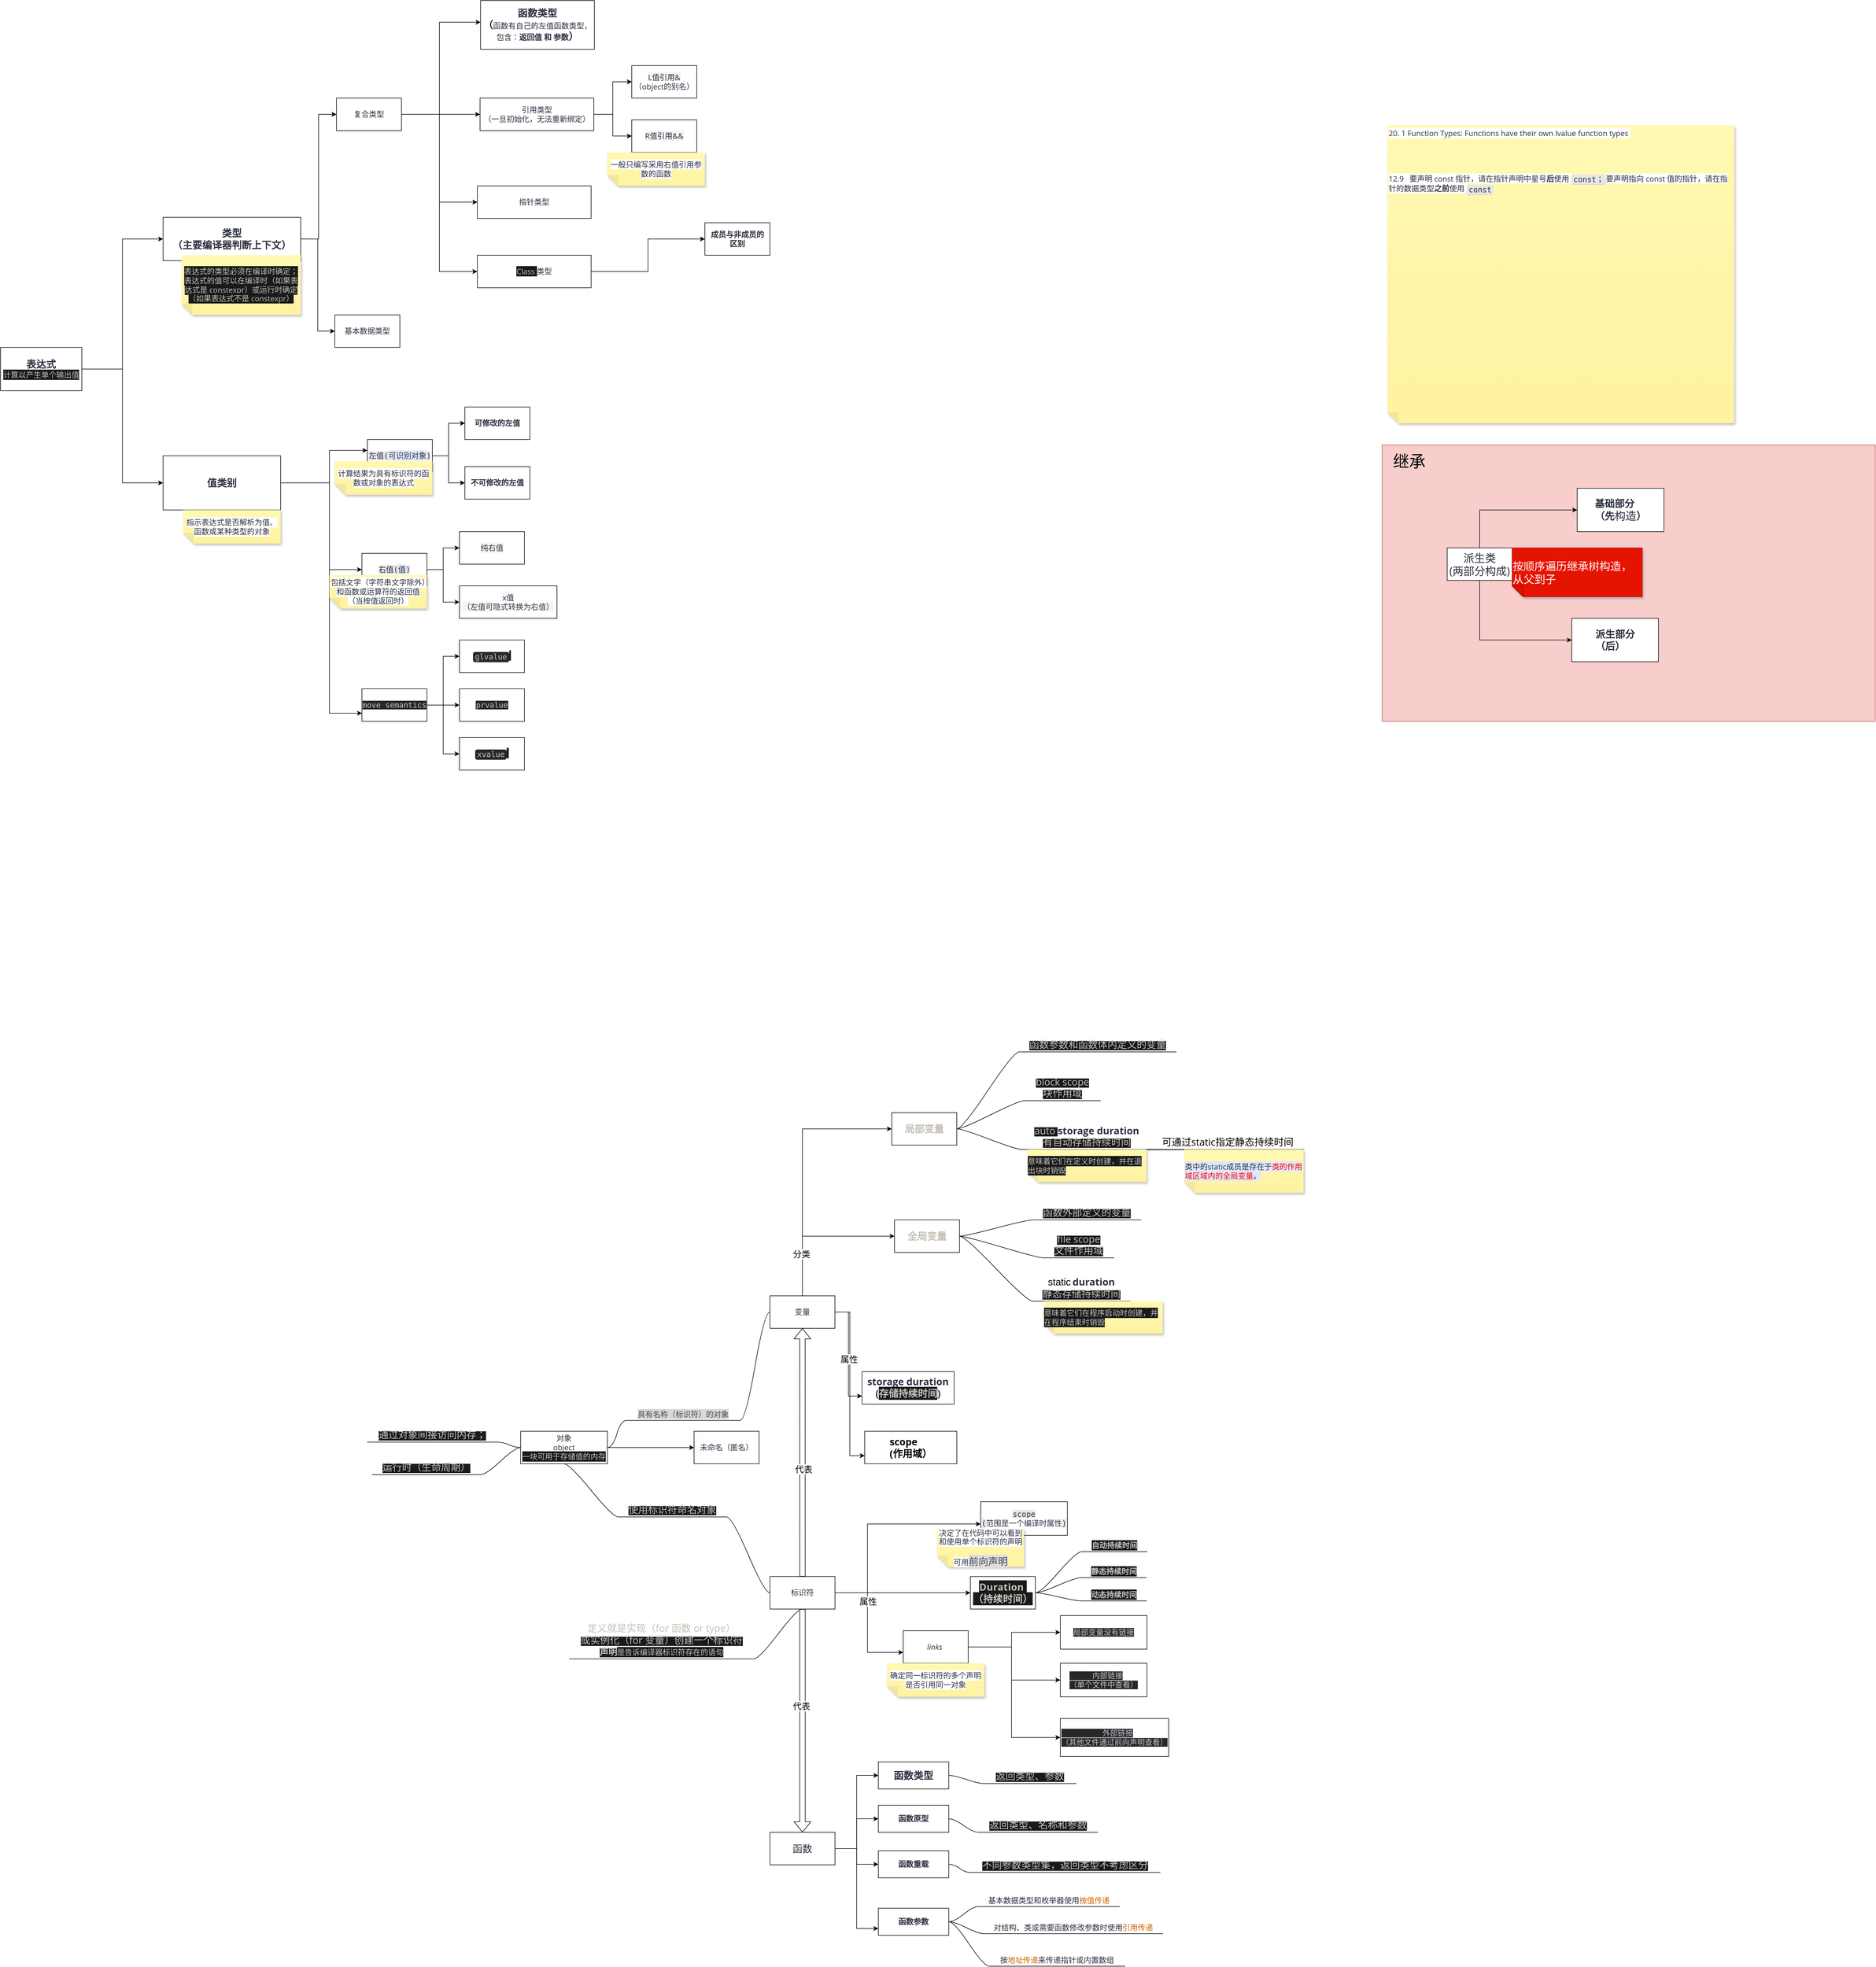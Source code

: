 <mxfile version="26.0.5">
  <diagram name="第 1 页" id="zCJwgfAlIP9obnGPYDEz">
    <mxGraphModel dx="3088" dy="1915" grid="1" gridSize="10" guides="1" tooltips="1" connect="1" arrows="1" fold="1" page="1" pageScale="1" pageWidth="827" pageHeight="1169" math="0" shadow="0">
      <root>
        <mxCell id="0" />
        <mxCell id="1" parent="0" />
        <mxCell id="-jIWmPzofc5P5sN-8sY--10" value="" style="whiteSpace=wrap;html=1;fillColor=#f8cecc;strokeColor=#b85450;" parent="1" vertex="1">
          <mxGeometry x="1250" y="750" width="910" height="510" as="geometry" />
        </mxCell>
        <mxCell id="p9sFb-CSKnd5xUBQKQXD-21" style="edgeStyle=orthogonalEdgeStyle;rounded=0;orthogonalLoop=1;jettySize=auto;html=1;entryX=0;entryY=0.5;entryDx=0;entryDy=0;" parent="1" source="oGX236ngwEXMZTwFb6us-1" target="oGX236ngwEXMZTwFb6us-4" edge="1">
          <mxGeometry relative="1" as="geometry" />
        </mxCell>
        <mxCell id="p9sFb-CSKnd5xUBQKQXD-23" style="edgeStyle=orthogonalEdgeStyle;rounded=0;orthogonalLoop=1;jettySize=auto;html=1;entryX=0;entryY=0.5;entryDx=0;entryDy=0;" parent="1" source="oGX236ngwEXMZTwFb6us-1" target="oGX236ngwEXMZTwFb6us-5" edge="1">
          <mxGeometry relative="1" as="geometry" />
        </mxCell>
        <mxCell id="oGX236ngwEXMZTwFb6us-1" value="&lt;span style=&quot;color: rgb(45, 49, 64); font-family: &amp;quot;Open Sans&amp;quot;; font-size: 18px; font-weight: 700; letter-spacing: 0.25px; text-align: start; background-color: rgb(255, 255, 255);&quot;&gt;表达式&lt;/span&gt;&lt;div&gt;&lt;span style=&quot;color: rgb(198, 193, 185); font-family: &amp;quot;Open Sans&amp;quot;; font-size: 14px; text-align: start; background-color: rgb(24, 26, 27);&quot;&gt;计算以产生单个输出值&lt;/span&gt;&lt;/div&gt;" style="rounded=0;whiteSpace=wrap;html=1;" parent="1" vertex="1">
          <mxGeometry x="-1300" y="570" width="150" height="80" as="geometry" />
        </mxCell>
        <mxCell id="p9sFb-CSKnd5xUBQKQXD-18" style="edgeStyle=orthogonalEdgeStyle;rounded=0;orthogonalLoop=1;jettySize=auto;html=1;entryX=0;entryY=0.5;entryDx=0;entryDy=0;" parent="1" source="oGX236ngwEXMZTwFb6us-4" target="NbkLUTGj8sX2wBvh6n6N-5" edge="1">
          <mxGeometry relative="1" as="geometry" />
        </mxCell>
        <mxCell id="p9sFb-CSKnd5xUBQKQXD-19" style="edgeStyle=orthogonalEdgeStyle;rounded=0;orthogonalLoop=1;jettySize=auto;html=1;entryX=0;entryY=0.5;entryDx=0;entryDy=0;" parent="1" source="oGX236ngwEXMZTwFb6us-4" target="rQ7jleubQa4jrmGbAYu6-6" edge="1">
          <mxGeometry relative="1" as="geometry" />
        </mxCell>
        <mxCell id="oGX236ngwEXMZTwFb6us-4" value="&lt;span style=&quot;color: rgb(45, 49, 64); font-family: &amp;quot;Open Sans&amp;quot;; font-size: 18px; font-weight: 700; letter-spacing: 0.25px; text-align: start; background-color: rgb(255, 255, 255);&quot;&gt;类型&lt;/span&gt;&lt;div&gt;&lt;span style=&quot;color: rgb(45, 49, 64); font-family: &amp;quot;Open Sans&amp;quot;; font-size: 18px; font-weight: 700; letter-spacing: 0.25px; text-align: start; background-color: rgb(255, 255, 255);&quot;&gt;（主要编译器判断上下文）&lt;/span&gt;&lt;/div&gt;" style="rounded=0;whiteSpace=wrap;html=1;" parent="1" vertex="1">
          <mxGeometry x="-1000" y="330" width="254" height="80" as="geometry" />
        </mxCell>
        <mxCell id="oGX236ngwEXMZTwFb6us-7" value="" style="edgeStyle=orthogonalEdgeStyle;rounded=0;orthogonalLoop=1;jettySize=auto;html=1;" parent="1" source="oGX236ngwEXMZTwFb6us-5" target="oGX236ngwEXMZTwFb6us-6" edge="1">
          <mxGeometry relative="1" as="geometry">
            <Array as="points">
              <mxPoint x="-693" y="820" />
              <mxPoint x="-693" y="760" />
            </Array>
          </mxGeometry>
        </mxCell>
        <mxCell id="oGX236ngwEXMZTwFb6us-9" value="" style="edgeStyle=orthogonalEdgeStyle;rounded=0;orthogonalLoop=1;jettySize=auto;html=1;" parent="1" source="oGX236ngwEXMZTwFb6us-5" target="oGX236ngwEXMZTwFb6us-8" edge="1">
          <mxGeometry relative="1" as="geometry">
            <Array as="points">
              <mxPoint x="-693" y="820" />
              <mxPoint x="-693" y="980" />
            </Array>
          </mxGeometry>
        </mxCell>
        <mxCell id="p9sFb-CSKnd5xUBQKQXD-25" style="edgeStyle=orthogonalEdgeStyle;rounded=0;orthogonalLoop=1;jettySize=auto;html=1;entryX=0;entryY=0.75;entryDx=0;entryDy=0;" parent="1" source="oGX236ngwEXMZTwFb6us-5" target="p9sFb-CSKnd5xUBQKQXD-24" edge="1">
          <mxGeometry relative="1" as="geometry">
            <Array as="points">
              <mxPoint x="-693" y="820" />
            </Array>
          </mxGeometry>
        </mxCell>
        <mxCell id="oGX236ngwEXMZTwFb6us-5" value="&lt;span style=&quot;color: rgb(45, 49, 64); font-family: &amp;quot;Open Sans&amp;quot;; font-size: 18px; font-weight: 700; letter-spacing: 0.25px; text-align: start; background-color: rgb(255, 255, 255);&quot;&gt;值类别&lt;/span&gt;" style="rounded=0;whiteSpace=wrap;html=1;" parent="1" vertex="1">
          <mxGeometry x="-1000" y="770" width="217" height="100" as="geometry" />
        </mxCell>
        <mxCell id="oGX236ngwEXMZTwFb6us-11" value="" style="edgeStyle=orthogonalEdgeStyle;rounded=0;orthogonalLoop=1;jettySize=auto;html=1;" parent="1" source="oGX236ngwEXMZTwFb6us-6" target="oGX236ngwEXMZTwFb6us-10" edge="1">
          <mxGeometry relative="1" as="geometry" />
        </mxCell>
        <mxCell id="oGX236ngwEXMZTwFb6us-13" value="" style="edgeStyle=orthogonalEdgeStyle;rounded=0;orthogonalLoop=1;jettySize=auto;html=1;" parent="1" source="oGX236ngwEXMZTwFb6us-6" target="oGX236ngwEXMZTwFb6us-12" edge="1">
          <mxGeometry relative="1" as="geometry" />
        </mxCell>
        <mxCell id="oGX236ngwEXMZTwFb6us-6" value="&lt;span style=&quot;color: rgb(45, 49, 64); font-family: Monaco, Consolas, &amp;quot;Andale Mono&amp;quot;, &amp;quot;DejaVu Sans Mono&amp;quot;, monospace; font-size: 14px; text-align: start; background-color: rgb(230, 230, 230);&quot;&gt;左值(&lt;/span&gt;&lt;span style=&quot;color: rgb(45, 49, 64); font-family: &amp;quot;Open Sans&amp;quot;; font-size: 14px; text-align: start; background-color: rgb(223, 231, 255);&quot;&gt;可识别对象&lt;/span&gt;&lt;span style=&quot;color: rgb(45, 49, 64); font-family: Monaco, Consolas, &amp;quot;Andale Mono&amp;quot;, &amp;quot;DejaVu Sans Mono&amp;quot;, monospace; font-size: 14px; text-align: start; background-color: rgb(230, 230, 230);&quot;&gt;)&lt;/span&gt;" style="rounded=0;whiteSpace=wrap;html=1;" parent="1" vertex="1">
          <mxGeometry x="-623" y="740" width="120" height="60" as="geometry" />
        </mxCell>
        <mxCell id="oGX236ngwEXMZTwFb6us-15" value="" style="edgeStyle=orthogonalEdgeStyle;rounded=0;orthogonalLoop=1;jettySize=auto;html=1;" parent="1" source="oGX236ngwEXMZTwFb6us-8" target="oGX236ngwEXMZTwFb6us-14" edge="1">
          <mxGeometry relative="1" as="geometry" />
        </mxCell>
        <mxCell id="oGX236ngwEXMZTwFb6us-17" value="" style="edgeStyle=orthogonalEdgeStyle;rounded=0;orthogonalLoop=1;jettySize=auto;html=1;" parent="1" source="oGX236ngwEXMZTwFb6us-8" target="oGX236ngwEXMZTwFb6us-16" edge="1">
          <mxGeometry relative="1" as="geometry" />
        </mxCell>
        <mxCell id="oGX236ngwEXMZTwFb6us-8" value="&lt;span style=&quot;color: rgb(45, 49, 64); font-family: Monaco, Consolas, &amp;quot;Andale Mono&amp;quot;, &amp;quot;DejaVu Sans Mono&amp;quot;, monospace; font-size: 14px; text-align: start; background-color: rgb(230, 230, 230);&quot;&gt;右值(&lt;/span&gt;&lt;span style=&quot;color: rgb(45, 49, 64); font-family: &amp;quot;Open Sans&amp;quot;; font-size: 14px; text-align: start; background-color: rgb(223, 231, 255);&quot;&gt;值&lt;/span&gt;&lt;span style=&quot;color: rgb(45, 49, 64); font-family: Monaco, Consolas, &amp;quot;Andale Mono&amp;quot;, &amp;quot;DejaVu Sans Mono&amp;quot;, monospace; font-size: 14px; text-align: start; background-color: rgb(230, 230, 230);&quot;&gt;)&lt;/span&gt;" style="rounded=0;whiteSpace=wrap;html=1;" parent="1" vertex="1">
          <mxGeometry x="-633" y="950" width="120" height="60" as="geometry" />
        </mxCell>
        <mxCell id="oGX236ngwEXMZTwFb6us-10" value="&lt;strong style=&quot;box-sizing: inherit; margin: 0px; padding: 0px; border: 0px; font-variant-numeric: inherit; font-variant-east-asian: inherit; font-variant-alternates: inherit; font-variant-position: inherit; font-stretch: inherit; font-size: 14px; line-height: inherit; font-family: &amp;quot;Open Sans&amp;quot;; font-optical-sizing: inherit; font-size-adjust: inherit; font-kerning: inherit; font-feature-settings: inherit; font-variation-settings: inherit; color: rgb(45, 49, 64); text-align: start; background-color: rgb(255, 255, 255);&quot; data-immersive-translate-walked=&quot;97a51d90-85dc-41e9-87ce-aa57213af31a&quot;&gt;可修改的左值&lt;/strong&gt;" style="rounded=0;whiteSpace=wrap;html=1;" parent="1" vertex="1">
          <mxGeometry x="-443" y="680" width="120" height="60" as="geometry" />
        </mxCell>
        <mxCell id="oGX236ngwEXMZTwFb6us-12" value="&lt;strong style=&quot;box-sizing: inherit; margin: 0px; padding: 0px; border: 0px; font-variant-numeric: inherit; font-variant-east-asian: inherit; font-variant-alternates: inherit; font-variant-position: inherit; font-stretch: inherit; font-size: 14px; line-height: inherit; font-family: &amp;quot;Open Sans&amp;quot;; font-optical-sizing: inherit; font-size-adjust: inherit; font-kerning: inherit; font-feature-settings: inherit; font-variation-settings: inherit; color: rgb(45, 49, 64); text-align: start; background-color: rgb(255, 255, 255);&quot; data-immersive-translate-walked=&quot;97a51d90-85dc-41e9-87ce-aa57213af31a&quot;&gt;不可修改的左值&lt;/strong&gt;" style="rounded=0;whiteSpace=wrap;html=1;" parent="1" vertex="1">
          <mxGeometry x="-443" y="790" width="120" height="60" as="geometry" />
        </mxCell>
        <mxCell id="oGX236ngwEXMZTwFb6us-14" value="&lt;span style=&quot;color: rgb(45, 49, 64); font-family: &amp;quot;Open Sans&amp;quot;; font-size: 14px; text-align: start; background-color: rgb(244, 244, 244);&quot;&gt;纯右值&lt;/span&gt;" style="rounded=0;whiteSpace=wrap;html=1;" parent="1" vertex="1">
          <mxGeometry x="-453" y="910" width="120" height="60" as="geometry" />
        </mxCell>
        <mxCell id="oGX236ngwEXMZTwFb6us-16" value="&lt;span style=&quot;color: rgb(45, 49, 64); font-family: &amp;quot;Open Sans&amp;quot;; font-size: 14px; text-align: start; background-color: rgb(244, 244, 244);&quot;&gt;x值&lt;/span&gt;&lt;div&gt;&lt;span style=&quot;color: rgb(45, 49, 64); font-family: &amp;quot;Open Sans&amp;quot;; font-size: 14px; text-align: start; background-color: rgb(244, 244, 244);&quot;&gt;（左值可&lt;/span&gt;&lt;span style=&quot;background-color: rgb(255, 255, 255); color: rgb(45, 49, 64); font-family: &amp;quot;Open Sans&amp;quot;; font-size: 14px; text-align: start;&quot;&gt;隐式转换为右值&lt;/span&gt;&lt;span style=&quot;background-color: rgb(244, 244, 244); color: rgb(45, 49, 64); font-family: &amp;quot;Open Sans&amp;quot;; font-size: 14px; text-align: start;&quot;&gt;）&lt;/span&gt;&lt;/div&gt;" style="rounded=0;whiteSpace=wrap;html=1;" parent="1" vertex="1">
          <mxGeometry x="-453" y="1010" width="180" height="60" as="geometry" />
        </mxCell>
        <mxCell id="rQ7jleubQa4jrmGbAYu6-3" value="&lt;font face=&quot;Open Sans&quot; color=&quot;#2d3140&quot;&gt;&lt;span style=&quot;font-size: 14px; background-color: rgb(255, 255, 255);&quot;&gt;20. 1 Function Types: Functions have their own lvalue function types&amp;nbsp;&lt;br&gt;&lt;br&gt;&lt;br&gt;&lt;br&gt;&lt;br&gt;12.9&amp;nbsp; &amp;nbsp;&lt;/span&gt;&lt;/font&gt;&lt;span style=&quot;color: rgb(45, 49, 64); font-family: &amp;quot;Open Sans&amp;quot;; font-size: 14px; background-color: rgb(255, 255, 255);&quot;&gt;要声明 const 指针，请在指针声明中星号&lt;b&gt;后&lt;/b&gt;使用&amp;nbsp;&lt;/span&gt;&lt;code style=&quot;box-sizing: inherit; margin: 0px; padding: 1px 4px; border: 0px; font-variant-numeric: inherit; font-variant-east-asian: inherit; font-variant-alternates: inherit; font-variant-position: inherit; font-stretch: inherit; font-size: 14px; line-height: inherit; font-family: Monaco, Consolas, &amp;quot;Andale Mono&amp;quot;, &amp;quot;DejaVu Sans Mono&amp;quot;, monospace; font-optical-sizing: inherit; font-size-adjust: inherit; font-kerning: inherit; font-feature-settings: inherit; font-variation-settings: inherit; overflow: auto; vertical-align: middle; background-color: rgb(230, 230, 230); border-radius: 4px; box-shadow: rgb(212, 212, 212) 0px 1px; color: rgb(45, 49, 64);&quot; data-immersive-translate-walked=&quot;1f2cb60a-0e9e-448f-9b1c-8a35acca966f&quot;&gt;const；&lt;/code&gt;&lt;span style=&quot;color: rgb(45, 49, 64); font-family: &amp;quot;Open Sans&amp;quot;; font-size: 14px; background-color: rgb(255, 255, 255);&quot;&gt;要声明指向 const 值的指针，请在指针的数据类型&lt;b&gt;之前&lt;/b&gt;使用&amp;nbsp;&lt;/span&gt;&lt;code style=&quot;box-sizing: inherit; margin: 0px; padding: 1px 4px; border: 0px; font-variant-numeric: inherit; font-variant-east-asian: inherit; font-variant-alternates: inherit; font-variant-position: inherit; font-stretch: inherit; font-size: 14px; line-height: inherit; font-family: Monaco, Consolas, &amp;quot;Andale Mono&amp;quot;, &amp;quot;DejaVu Sans Mono&amp;quot;, monospace; font-optical-sizing: inherit; font-size-adjust: inherit; font-kerning: inherit; font-feature-settings: inherit; font-variation-settings: inherit; overflow: auto; vertical-align: middle; background-color: rgb(230, 230, 230); border-radius: 4px; box-shadow: rgb(212, 212, 212) 0px 1px; color: rgb(45, 49, 64);&quot; data-immersive-translate-walked=&quot;1f2cb60a-0e9e-448f-9b1c-8a35acca966f&quot;&gt;const&lt;/code&gt;" style="shape=note;whiteSpace=wrap;html=1;backgroundOutline=1;fontColor=#000000;darkOpacity=0.05;fillColor=#FFF9B2;strokeColor=none;fillStyle=solid;direction=west;gradientDirection=north;gradientColor=#FFF2A1;shadow=1;size=20;pointerEvents=1;align=left;horizontal=1;verticalAlign=top;" parent="1" vertex="1">
          <mxGeometry x="1260" y="160" width="640" height="550" as="geometry" />
        </mxCell>
        <mxCell id="rQ7jleubQa4jrmGbAYu6-4" style="edgeStyle=orthogonalEdgeStyle;rounded=0;orthogonalLoop=1;jettySize=auto;html=1;" parent="1" source="rQ7jleubQa4jrmGbAYu6-6" target="rQ7jleubQa4jrmGbAYu6-7" edge="1">
          <mxGeometry relative="1" as="geometry">
            <mxPoint x="-320" y="-60" as="targetPoint" />
            <Array as="points">
              <mxPoint x="-490" y="140" />
              <mxPoint x="-490" y="-30" />
            </Array>
          </mxGeometry>
        </mxCell>
        <mxCell id="NbkLUTGj8sX2wBvh6n6N-18" style="edgeStyle=orthogonalEdgeStyle;rounded=0;orthogonalLoop=1;jettySize=auto;html=1;" parent="1" source="rQ7jleubQa4jrmGbAYu6-6" target="rQ7jleubQa4jrmGbAYu6-10" edge="1">
          <mxGeometry relative="1" as="geometry" />
        </mxCell>
        <mxCell id="NbkLUTGj8sX2wBvh6n6N-20" style="edgeStyle=orthogonalEdgeStyle;rounded=0;orthogonalLoop=1;jettySize=auto;html=1;entryX=0;entryY=0.5;entryDx=0;entryDy=0;" parent="1" source="rQ7jleubQa4jrmGbAYu6-6" target="NbkLUTGj8sX2wBvh6n6N-19" edge="1">
          <mxGeometry relative="1" as="geometry" />
        </mxCell>
        <mxCell id="p9sFb-CSKnd5xUBQKQXD-15" style="edgeStyle=orthogonalEdgeStyle;rounded=0;orthogonalLoop=1;jettySize=auto;html=1;entryX=0;entryY=0.5;entryDx=0;entryDy=0;" parent="1" source="rQ7jleubQa4jrmGbAYu6-6" target="p9sFb-CSKnd5xUBQKQXD-14" edge="1">
          <mxGeometry relative="1" as="geometry" />
        </mxCell>
        <mxCell id="rQ7jleubQa4jrmGbAYu6-6" value="&lt;span style=&quot;color: rgb(45, 49, 64); font-family: &amp;quot;Open Sans&amp;quot;; font-size: 14px; text-align: start; background-color: rgb(255, 255, 255);&quot;&gt;复合类型&lt;/span&gt;" style="rounded=0;whiteSpace=wrap;html=1;" parent="1" vertex="1">
          <mxGeometry x="-680" y="110" width="120" height="60" as="geometry" />
        </mxCell>
        <mxCell id="rQ7jleubQa4jrmGbAYu6-7" value="&lt;span style=&quot;color: rgb(45, 49, 64); font-family: &amp;quot;Open Sans&amp;quot;; font-size: 18px; font-weight: 700; letter-spacing: 0.25px; text-align: start; background-color: rgb(255, 255, 255);&quot;&gt;函数类型&lt;/span&gt;&lt;div&gt;&lt;span style=&quot;color: rgb(45, 49, 64); font-family: &amp;quot;Open Sans&amp;quot;; font-size: 18px; font-weight: 700; letter-spacing: 0.25px; text-align: start; background-color: rgb(255, 255, 255);&quot;&gt;（&lt;/span&gt;&lt;span style=&quot;background-color: rgb(255, 255, 255); color: rgb(45, 49, 64); font-family: &amp;quot;Open Sans&amp;quot;; font-size: 14px; text-align: start;&quot;&gt;函数有自己的左值函数类型，包含：&lt;b&gt;返回值 和 参数&lt;/b&gt;&lt;/span&gt;&lt;span style=&quot;background-color: rgb(255, 255, 255); color: rgb(45, 49, 64); font-family: &amp;quot;Open Sans&amp;quot;; font-size: 18px; font-weight: 700; letter-spacing: 0.25px; text-align: start;&quot;&gt;）&lt;/span&gt;&lt;/div&gt;" style="rounded=0;whiteSpace=wrap;html=1;" parent="1" vertex="1">
          <mxGeometry x="-414" y="-70" width="210" height="90" as="geometry" />
        </mxCell>
        <mxCell id="rQ7jleubQa4jrmGbAYu6-27" style="edgeStyle=orthogonalEdgeStyle;rounded=0;orthogonalLoop=1;jettySize=auto;html=1;" parent="1" source="rQ7jleubQa4jrmGbAYu6-10" target="rQ7jleubQa4jrmGbAYu6-24" edge="1">
          <mxGeometry relative="1" as="geometry" />
        </mxCell>
        <mxCell id="rQ7jleubQa4jrmGbAYu6-28" style="edgeStyle=orthogonalEdgeStyle;rounded=0;orthogonalLoop=1;jettySize=auto;html=1;" parent="1" source="rQ7jleubQa4jrmGbAYu6-10" target="rQ7jleubQa4jrmGbAYu6-26" edge="1">
          <mxGeometry relative="1" as="geometry" />
        </mxCell>
        <mxCell id="rQ7jleubQa4jrmGbAYu6-10" value="&lt;span style=&quot;color: rgb(45, 49, 64); font-family: &amp;quot;Open Sans&amp;quot;; font-size: 14px; text-align: left; background-color: rgb(255, 255, 255);&quot;&gt;引用类型&lt;/span&gt;&lt;div&gt;&lt;span style=&quot;color: rgb(45, 49, 64); font-family: &amp;quot;Open Sans&amp;quot;; font-size: 14px; text-align: left; background-color: rgb(255, 255, 255);&quot;&gt;（一旦初始化，无法重新绑定）&lt;/span&gt;&lt;/div&gt;" style="rounded=0;whiteSpace=wrap;html=1;" parent="1" vertex="1">
          <mxGeometry x="-415" y="110" width="210" height="60" as="geometry" />
        </mxCell>
        <mxCell id="rQ7jleubQa4jrmGbAYu6-24" value="&lt;span style=&quot;color: rgb(45, 49, 64); font-family: &amp;quot;Open Sans&amp;quot;; font-size: 14px; text-align: start; background-color: rgb(244, 244, 244);&quot;&gt;L值引用&amp;amp;&lt;/span&gt;&lt;div&gt;&lt;span style=&quot;color: rgb(45, 49, 64); font-family: &amp;quot;Open Sans&amp;quot;; font-size: 14px; text-align: start; background-color: rgb(244, 244, 244);&quot;&gt;&lt;span style=&quot;background-color: rgb(255, 255, 255);&quot;&gt;（object的别名）&lt;/span&gt;&lt;/span&gt;&lt;/div&gt;" style="rounded=0;whiteSpace=wrap;html=1;" parent="1" vertex="1">
          <mxGeometry x="-135" y="50" width="120" height="60" as="geometry" />
        </mxCell>
        <mxCell id="rQ7jleubQa4jrmGbAYu6-26" value="&lt;span style=&quot;color: rgb(45, 49, 64); font-family: &amp;quot;Open Sans&amp;quot;; font-size: 14px; text-align: start; background-color: rgb(244, 244, 244);&quot;&gt;R值引用&amp;amp;&amp;amp;&lt;/span&gt;" style="rounded=0;whiteSpace=wrap;html=1;" parent="1" vertex="1">
          <mxGeometry x="-135" y="150" width="120" height="60" as="geometry" />
        </mxCell>
        <mxCell id="Pvb7XkKKDdEXnkuy6YKq-40" style="edgeStyle=orthogonalEdgeStyle;rounded=0;orthogonalLoop=1;jettySize=auto;html=1;entryX=0;entryY=0.75;entryDx=0;entryDy=0;" parent="1" source="fvUucBqJdOx6glTmMbDe-3" target="fvUucBqJdOx6glTmMbDe-4" edge="1">
          <mxGeometry relative="1" as="geometry" />
        </mxCell>
        <mxCell id="Pvb7XkKKDdEXnkuy6YKq-41" style="edgeStyle=orthogonalEdgeStyle;rounded=0;orthogonalLoop=1;jettySize=auto;html=1;entryX=0;entryY=0.75;entryDx=0;entryDy=0;" parent="1" source="fvUucBqJdOx6glTmMbDe-3" target="Pvb7XkKKDdEXnkuy6YKq-8" edge="1">
          <mxGeometry relative="1" as="geometry" />
        </mxCell>
        <mxCell id="Pvb7XkKKDdEXnkuy6YKq-42" value="&lt;font style=&quot;font-size: 16px;&quot;&gt;属性&lt;/font&gt;" style="edgeLabel;html=1;align=center;verticalAlign=middle;resizable=0;points=[];" parent="Pvb7XkKKDdEXnkuy6YKq-41" vertex="1" connectable="0">
          <mxGeometry x="-0.285" y="-2" relative="1" as="geometry">
            <mxPoint as="offset" />
          </mxGeometry>
        </mxCell>
        <mxCell id="5yQ3ogZ6_WC2ORXl4SrJ-5" style="edgeStyle=orthogonalEdgeStyle;rounded=0;orthogonalLoop=1;jettySize=auto;html=1;entryX=0;entryY=0.5;entryDx=0;entryDy=0;" edge="1" parent="1" source="fvUucBqJdOx6glTmMbDe-3" target="Pvb7XkKKDdEXnkuy6YKq-17">
          <mxGeometry relative="1" as="geometry">
            <Array as="points">
              <mxPoint x="180" y="2210" />
            </Array>
          </mxGeometry>
        </mxCell>
        <mxCell id="5yQ3ogZ6_WC2ORXl4SrJ-6" style="edgeStyle=orthogonalEdgeStyle;rounded=0;orthogonalLoop=1;jettySize=auto;html=1;entryX=0;entryY=0.5;entryDx=0;entryDy=0;" edge="1" parent="1" source="fvUucBqJdOx6glTmMbDe-3" target="Pvb7XkKKDdEXnkuy6YKq-5">
          <mxGeometry relative="1" as="geometry">
            <Array as="points">
              <mxPoint x="180" y="2012" />
            </Array>
          </mxGeometry>
        </mxCell>
        <mxCell id="5yQ3ogZ6_WC2ORXl4SrJ-7" value="&lt;font style=&quot;font-size: 16px;&quot;&gt;分类&lt;/font&gt;" style="edgeLabel;html=1;align=center;verticalAlign=middle;resizable=0;points=[];" vertex="1" connectable="0" parent="5yQ3ogZ6_WC2ORXl4SrJ-6">
          <mxGeometry x="-0.677" y="2" relative="1" as="geometry">
            <mxPoint y="-1" as="offset" />
          </mxGeometry>
        </mxCell>
        <mxCell id="fvUucBqJdOx6glTmMbDe-3" value="&lt;span style=&quot;color: rgb(45, 49, 64); font-family: &amp;quot;Open Sans&amp;quot;; font-size: 14px; text-align: start; background-color: rgb(255, 255, 255);&quot;&gt;变量&lt;/span&gt;" style="rounded=0;whiteSpace=wrap;html=1;" parent="1" vertex="1">
          <mxGeometry x="120" y="2320" width="120" height="60" as="geometry" />
        </mxCell>
        <mxCell id="fvUucBqJdOx6glTmMbDe-4" value="&lt;strong style=&quot;box-sizing: inherit; margin: 0px; padding: 0px; border: 0px; font-variant-numeric: inherit; font-variant-east-asian: inherit; font-variant-alternates: inherit; font-variant-position: inherit; font-variant-emoji: inherit; font-stretch: inherit; line-height: inherit; font-family: &amp;quot;Open Sans&amp;quot;; font-optical-sizing: inherit; font-size-adjust: inherit; font-kerning: inherit; font-feature-settings: inherit; font-variation-settings: inherit; color: rgb(45, 49, 64); text-align: start; background-color: rgb(255, 255, 255);&quot; data-immersive-translate-walked=&quot;6afb6334-6282-4ce6-894a-930fbfaf0ec0&quot;&gt;&lt;font style=&quot;font-size: 18px;&quot;&gt;storage duration&lt;/font&gt;&lt;/strong&gt;&lt;div&gt;&lt;font style=&quot;font-size: 18px;&quot;&gt;&lt;strong style=&quot;box-sizing: inherit; margin: 0px; padding: 0px; border: 0px; font-variant-numeric: inherit; font-variant-east-asian: inherit; font-variant-alternates: inherit; font-variant-position: inherit; font-variant-emoji: inherit; font-stretch: inherit; line-height: inherit; font-family: &amp;quot;Open Sans&amp;quot;; font-optical-sizing: inherit; font-size-adjust: inherit; font-kerning: inherit; font-feature-settings: inherit; font-variation-settings: inherit; color: rgb(45, 49, 64); text-align: start; background-color: rgb(255, 255, 255);&quot; data-immersive-translate-walked=&quot;6afb6334-6282-4ce6-894a-930fbfaf0ec0&quot;&gt;(&lt;/strong&gt;&lt;strong style=&quot;box-sizing: inherit; margin: 0px; padding: 0px; border: 0px; font-variant-numeric: inherit; font-variant-east-asian: inherit; font-variant-alternates: inherit; font-variant-position: inherit; font-variant-emoji: inherit; font-stretch: inherit; line-height: inherit; font-family: &amp;quot;Open Sans&amp;quot;; font-optical-sizing: inherit; font-size-adjust: inherit; font-kerning: inherit; font-feature-settings: inherit; font-variation-settings: inherit; color: rgb(198, 193, 185); text-align: start; background-color: rgb(24, 26, 27);&quot; data-immersive-translate-walked=&quot;994211db-ee90-4fe0-bb27-eab9e00ce637&quot;&gt;存储持续时间&lt;/strong&gt;&lt;strong style=&quot;box-sizing: inherit; margin: 0px; padding: 0px; border: 0px; font-variant-numeric: inherit; font-variant-east-asian: inherit; font-variant-alternates: inherit; font-variant-position: inherit; font-variant-emoji: inherit; font-stretch: inherit; line-height: inherit; font-family: &amp;quot;Open Sans&amp;quot;; font-optical-sizing: inherit; font-size-adjust: inherit; font-kerning: inherit; font-feature-settings: inherit; font-variation-settings: inherit; color: rgb(45, 49, 64); text-align: start; background-color: rgb(255, 255, 255);&quot; data-immersive-translate-walked=&quot;6afb6334-6282-4ce6-894a-930fbfaf0ec0&quot;&gt;)&lt;/strong&gt;&lt;/font&gt;&lt;/div&gt;" style="rounded=0;whiteSpace=wrap;html=1;" parent="1" vertex="1">
          <mxGeometry x="290" y="2460" width="170" height="60" as="geometry" />
        </mxCell>
        <mxCell id="fvUucBqJdOx6glTmMbDe-5" style="edgeStyle=orthogonalEdgeStyle;rounded=0;orthogonalLoop=1;jettySize=auto;html=1;" parent="1" source="fvUucBqJdOx6glTmMbDe-7" target="fvUucBqJdOx6glTmMbDe-8" edge="1">
          <mxGeometry relative="1" as="geometry">
            <Array as="points">
              <mxPoint x="300.14" y="2868" />
              <mxPoint x="300.14" y="2741" />
            </Array>
          </mxGeometry>
        </mxCell>
        <mxCell id="fvUucBqJdOx6glTmMbDe-6" style="edgeStyle=orthogonalEdgeStyle;rounded=0;orthogonalLoop=1;jettySize=auto;html=1;" parent="1" source="fvUucBqJdOx6glTmMbDe-7" target="fvUucBqJdOx6glTmMbDe-9" edge="1">
          <mxGeometry relative="1" as="geometry">
            <Array as="points">
              <mxPoint x="300.14" y="2868" />
              <mxPoint x="300.14" y="2978" />
            </Array>
          </mxGeometry>
        </mxCell>
        <mxCell id="NbkLUTGj8sX2wBvh6n6N-4" value="&lt;font style=&quot;font-size: 16px;&quot;&gt;属性&lt;/font&gt;" style="edgeLabel;html=1;align=center;verticalAlign=middle;resizable=0;points=[];" parent="fvUucBqJdOx6glTmMbDe-6" vertex="1" connectable="0">
          <mxGeometry x="-0.359" y="1" relative="1" as="geometry">
            <mxPoint as="offset" />
          </mxGeometry>
        </mxCell>
        <mxCell id="5yQ3ogZ6_WC2ORXl4SrJ-9" style="edgeStyle=orthogonalEdgeStyle;rounded=0;orthogonalLoop=1;jettySize=auto;html=1;" edge="1" parent="1" source="fvUucBqJdOx6glTmMbDe-7" target="5yQ3ogZ6_WC2ORXl4SrJ-8">
          <mxGeometry relative="1" as="geometry" />
        </mxCell>
        <mxCell id="fvUucBqJdOx6glTmMbDe-7" value="&lt;span style=&quot;color: rgb(45, 49, 64); font-family: &amp;quot;Open Sans&amp;quot;; font-size: 14px; text-align: left; background-color: rgb(255, 255, 255);&quot;&gt;标识符&lt;br&gt;&lt;/span&gt;" style="rounded=0;whiteSpace=wrap;html=1;" parent="1" vertex="1">
          <mxGeometry x="120.14" y="2838" width="120" height="60" as="geometry" />
        </mxCell>
        <mxCell id="fvUucBqJdOx6glTmMbDe-8" value="&lt;span style=&quot;color: rgb(45, 49, 64); font-family: Monaco, Consolas, &amp;quot;Andale Mono&amp;quot;, &amp;quot;DejaVu Sans Mono&amp;quot;, monospace; font-size: 14px; text-align: start; background-color: rgb(230, 230, 230);&quot;&gt;scope&lt;br&gt;(&lt;/span&gt;&lt;span style=&quot;color: rgb(45, 49, 64); font-family: &amp;quot;Open Sans&amp;quot;; font-size: 14px; text-align: start; background-color: rgb(255, 255, 255);&quot;&gt;范围是一个编译时属性&lt;/span&gt;&lt;span style=&quot;color: rgb(45, 49, 64); font-family: Monaco, Consolas, &amp;quot;Andale Mono&amp;quot;, &amp;quot;DejaVu Sans Mono&amp;quot;, monospace; font-size: 14px; text-align: start; background-color: rgb(230, 230, 230);&quot;&gt;)&lt;/span&gt;" style="rounded=0;whiteSpace=wrap;html=1;" parent="1" vertex="1">
          <mxGeometry x="509" y="2700" width="160" height="62" as="geometry" />
        </mxCell>
        <mxCell id="Pvb7XkKKDdEXnkuy6YKq-32" style="edgeStyle=orthogonalEdgeStyle;rounded=0;orthogonalLoop=1;jettySize=auto;html=1;" parent="1" source="fvUucBqJdOx6glTmMbDe-9" target="Pvb7XkKKDdEXnkuy6YKq-29" edge="1">
          <mxGeometry relative="1" as="geometry">
            <Array as="points">
              <mxPoint x="566" y="2968" />
              <mxPoint x="566" y="2941" />
            </Array>
          </mxGeometry>
        </mxCell>
        <mxCell id="Pvb7XkKKDdEXnkuy6YKq-33" style="edgeStyle=orthogonalEdgeStyle;rounded=0;orthogonalLoop=1;jettySize=auto;html=1;" parent="1" source="fvUucBqJdOx6glTmMbDe-9" target="Pvb7XkKKDdEXnkuy6YKq-30" edge="1">
          <mxGeometry relative="1" as="geometry">
            <Array as="points">
              <mxPoint x="566" y="2968" />
              <mxPoint x="566" y="3029" />
            </Array>
          </mxGeometry>
        </mxCell>
        <mxCell id="Pvb7XkKKDdEXnkuy6YKq-34" style="edgeStyle=orthogonalEdgeStyle;rounded=0;orthogonalLoop=1;jettySize=auto;html=1;entryX=0;entryY=0.5;entryDx=0;entryDy=0;" parent="1" source="fvUucBqJdOx6glTmMbDe-9" target="Pvb7XkKKDdEXnkuy6YKq-31" edge="1">
          <mxGeometry relative="1" as="geometry">
            <Array as="points">
              <mxPoint x="566" y="2968" />
              <mxPoint x="566" y="3135" />
            </Array>
          </mxGeometry>
        </mxCell>
        <mxCell id="fvUucBqJdOx6glTmMbDe-9" value="&lt;em style=&quot;box-sizing: inherit; margin: 0px; padding: 0px; border: 0px; font-variant-numeric: inherit; font-variant-east-asian: inherit; font-variant-alternates: inherit; font-variant-position: inherit; font-variant-emoji: inherit; font-stretch: inherit; font-size: 14px; line-height: inherit; font-family: &amp;quot;Open Sans&amp;quot;; font-optical-sizing: inherit; font-size-adjust: inherit; font-kerning: inherit; font-feature-settings: inherit; font-variation-settings: inherit; color: rgb(45, 49, 64); text-align: start; background-color: rgb(255, 255, 255);&quot; data-immersive-translate-walked=&quot;6afb6334-6282-4ce6-894a-930fbfaf0ec0&quot;&gt;links&amp;nbsp;&lt;/em&gt;" style="rounded=0;whiteSpace=wrap;html=1;" parent="1" vertex="1">
          <mxGeometry x="366" y="2938" width="120" height="60" as="geometry" />
        </mxCell>
        <mxCell id="fvUucBqJdOx6glTmMbDe-10" value="&lt;span style=&quot;color: rgb(45, 49, 64); font-family: &amp;quot;Open Sans&amp;quot;; font-size: 14px; text-align: start; background-color: rgb(255, 255, 255);&quot;&gt;决定了在代码中可以看到和使用单个标识符的声明&lt;/span&gt;&lt;div&gt;&lt;span style=&quot;color: rgb(45, 49, 64); font-family: &amp;quot;Open Sans&amp;quot;; font-size: 14px; text-align: start; background-color: rgb(255, 255, 255);&quot;&gt;&lt;br&gt;&lt;/span&gt;&lt;/div&gt;&lt;div&gt;&lt;span style=&quot;color: rgb(45, 49, 64); font-family: &amp;quot;Open Sans&amp;quot;; font-size: 14px; text-align: start; background-color: rgb(255, 255, 255);&quot;&gt;可用&lt;/span&gt;&lt;span style=&quot;background-color: rgb(222, 222, 222); color: rgb(67, 70, 81); font-family: &amp;quot;Open Sans&amp;quot;; font-size: 18px; text-align: left;&quot;&gt;前向声明&lt;/span&gt;&lt;/div&gt;" style="shape=note;whiteSpace=wrap;html=1;backgroundOutline=1;fontColor=#000000;darkOpacity=0.05;fillColor=#FFF9B2;strokeColor=none;fillStyle=solid;direction=west;gradientDirection=north;gradientColor=#FFF2A1;shadow=1;size=20;pointerEvents=1;" parent="1" vertex="1">
          <mxGeometry x="429" y="2750" width="160" height="70" as="geometry" />
        </mxCell>
        <mxCell id="fvUucBqJdOx6glTmMbDe-11" value="&lt;span style=&quot;color: rgb(45, 49, 64); font-family: &amp;quot;Open Sans&amp;quot;; font-size: 14px; text-align: start; background-color: rgb(255, 255, 255);&quot;&gt;确定同一标识符的多个声明是否引用同一对象&lt;/span&gt;" style="shape=note;whiteSpace=wrap;html=1;backgroundOutline=1;fontColor=#000000;darkOpacity=0.05;fillColor=#FFF9B2;strokeColor=none;fillStyle=solid;direction=west;gradientDirection=north;gradientColor=#FFF2A1;shadow=1;size=20;pointerEvents=1;" parent="1" vertex="1">
          <mxGeometry x="336" y="2998" width="180" height="62" as="geometry" />
        </mxCell>
        <mxCell id="-jIWmPzofc5P5sN-8sY--1" style="edgeStyle=orthogonalEdgeStyle;rounded=0;orthogonalLoop=1;jettySize=auto;html=1;" parent="1" source="-jIWmPzofc5P5sN-8sY--3" target="-jIWmPzofc5P5sN-8sY--4" edge="1">
          <mxGeometry relative="1" as="geometry">
            <mxPoint x="1730" y="840" as="targetPoint" />
            <Array as="points">
              <mxPoint x="1430" y="870" />
            </Array>
          </mxGeometry>
        </mxCell>
        <mxCell id="-jIWmPzofc5P5sN-8sY--2" style="edgeStyle=orthogonalEdgeStyle;rounded=0;orthogonalLoop=1;jettySize=auto;html=1;" parent="1" source="-jIWmPzofc5P5sN-8sY--3" target="-jIWmPzofc5P5sN-8sY--12" edge="1">
          <mxGeometry relative="1" as="geometry">
            <mxPoint x="1630" y="1110" as="targetPoint" />
            <Array as="points">
              <mxPoint x="1430" y="1110" />
            </Array>
          </mxGeometry>
        </mxCell>
        <mxCell id="-jIWmPzofc5P5sN-8sY--3" value="&lt;span style=&quot;color: rgb(45, 49, 64); font-family: &amp;quot;Open Sans&amp;quot;; text-align: start; background-color: rgb(255, 255, 255);&quot;&gt;&lt;font style=&quot;font-size: 20px;&quot;&gt;派生类&lt;/font&gt;&lt;/span&gt;&lt;div&gt;&lt;span style=&quot;color: rgb(45, 49, 64); font-family: &amp;quot;Open Sans&amp;quot;; text-align: start; background-color: rgb(255, 255, 255);&quot;&gt;&lt;font style=&quot;font-size: 20px;&quot;&gt;(两部分构成)&lt;/font&gt;&lt;/span&gt;&lt;/div&gt;" style="rounded=0;whiteSpace=wrap;html=1;" parent="1" vertex="1">
          <mxGeometry x="1370" y="940" width="120" height="60" as="geometry" />
        </mxCell>
        <mxCell id="-jIWmPzofc5P5sN-8sY--4" value="&lt;div style=&quot;text-align: start;&quot;&gt;&lt;font face=&quot;Open Sans&quot; color=&quot;#2d3140&quot;&gt;&lt;span style=&quot;font-size: 18px; letter-spacing: 0.25px; background-color: rgb(255, 255, 255);&quot;&gt;&lt;b&gt;基础部分&lt;/b&gt;&lt;/span&gt;&lt;/font&gt;&lt;/div&gt;&lt;div style=&quot;text-align: start;&quot;&gt;&lt;font face=&quot;Open Sans&quot; color=&quot;#2d3140&quot;&gt;&lt;span style=&quot;font-size: 18px; letter-spacing: 0.25px; background-color: rgb(255, 255, 255);&quot;&gt;&lt;b&gt;（先&lt;/b&gt;&lt;/span&gt;&lt;/font&gt;&lt;span style=&quot;background-color: rgb(255, 255, 255); color: rgb(45, 49, 64); font-family: &amp;quot;Open Sans&amp;quot;;&quot;&gt;&lt;font style=&quot;font-size: 20px;&quot;&gt;构造&lt;/font&gt;&lt;/span&gt;&lt;b style=&quot;font-size: 18px; letter-spacing: 0.25px; color: rgb(45, 49, 64); font-family: &amp;quot;Open Sans&amp;quot;;&quot;&gt;）&lt;/b&gt;&lt;/div&gt;" style="rounded=0;whiteSpace=wrap;html=1;" parent="1" vertex="1">
          <mxGeometry x="1610" y="830" width="160" height="80" as="geometry" />
        </mxCell>
        <mxCell id="-jIWmPzofc5P5sN-8sY--11" value="&lt;font style=&quot;font-size: 30px;&quot;&gt;继承&lt;/font&gt;" style="text;strokeColor=none;align=center;fillColor=none;html=1;verticalAlign=middle;whiteSpace=wrap;rounded=0;" parent="1" vertex="1">
          <mxGeometry x="1250" y="750" width="100" height="60" as="geometry" />
        </mxCell>
        <mxCell id="-jIWmPzofc5P5sN-8sY--12" value="&lt;div style=&quot;text-align: start;&quot;&gt;&lt;font face=&quot;Open Sans&quot; color=&quot;#2d3140&quot;&gt;&lt;span style=&quot;font-size: 18px; letter-spacing: 0.25px; background-color: rgb(255, 255, 255);&quot;&gt;&lt;b&gt;派生部分&lt;/b&gt;&lt;/span&gt;&lt;/font&gt;&lt;/div&gt;&lt;div style=&quot;text-align: start;&quot;&gt;&lt;font face=&quot;Open Sans&quot; color=&quot;#2d3140&quot;&gt;&lt;span style=&quot;font-size: 18px; letter-spacing: 0.25px; background-color: rgb(255, 255, 255);&quot;&gt;&lt;b&gt;（后）&lt;/b&gt;&lt;/span&gt;&lt;/font&gt;&lt;/div&gt;" style="rounded=0;whiteSpace=wrap;html=1;" parent="1" vertex="1">
          <mxGeometry x="1600" y="1070" width="160" height="80" as="geometry" />
        </mxCell>
        <mxCell id="-jIWmPzofc5P5sN-8sY--13" value="&lt;div style=&quot;text-align: start;&quot;&gt;&lt;span style=&quot;font-size: 20px; background-color: initial;&quot;&gt;按顺序遍历继承树&lt;/span&gt;&lt;span style=&quot;font-size: 20px; background-color: initial;&quot;&gt;构造，从父到子&lt;/span&gt;&lt;/div&gt;" style="shape=note;whiteSpace=wrap;html=1;backgroundOutline=1;fontColor=#ffffff;darkOpacity=0.05;fillColor=#e51400;strokeColor=#B20000;fillStyle=solid;direction=west;gradientDirection=north;shadow=1;size=20;pointerEvents=1;" parent="1" vertex="1">
          <mxGeometry x="1490" y="940" width="240" height="90" as="geometry" />
        </mxCell>
        <mxCell id="R4vnkSGysQsOYlU7WVH3-4" value="&lt;span style=&quot;font-family: &amp;quot;Open Sans&amp;quot;; text-align: start; background-color: light-dark(rgb(24, 26, 27), rgb(0, 0, 0));&quot;&gt;&lt;font style=&quot;font-size: 18px; color: light-dark(rgb(198, 193, 185), rgb(255, 255, 255));&quot;&gt;返回类型、名称和参数&lt;/font&gt;&lt;/span&gt;" style="whiteSpace=wrap;html=1;shape=partialRectangle;top=0;left=0;bottom=1;right=0;points=[[0,1],[1,1]];fillColor=none;align=center;verticalAlign=bottom;routingCenterY=0.5;snapToPoint=1;recursiveResize=0;autosize=1;treeFolding=1;treeMoving=1;newEdgeStyle={&quot;edgeStyle&quot;:&quot;entityRelationEdgeStyle&quot;,&quot;startArrow&quot;:&quot;none&quot;,&quot;endArrow&quot;:&quot;none&quot;,&quot;segment&quot;:10,&quot;curved&quot;:1,&quot;sourcePerimeterSpacing&quot;:0,&quot;targetPerimeterSpacing&quot;:0};" parent="1" vertex="1">
          <mxGeometry x="505.14" y="3270" width="220" height="40" as="geometry" />
        </mxCell>
        <mxCell id="R4vnkSGysQsOYlU7WVH3-5" value="" style="edgeStyle=entityRelationEdgeStyle;startArrow=none;endArrow=none;segment=10;curved=1;sourcePerimeterSpacing=0;targetPerimeterSpacing=0;rounded=0;exitX=1;exitY=0.5;exitDx=0;exitDy=0;" parent="1" source="R4vnkSGysQsOYlU7WVH3-8" target="R4vnkSGysQsOYlU7WVH3-4" edge="1">
          <mxGeometry relative="1" as="geometry">
            <mxPoint x="290.14" y="3190" as="sourcePoint" />
          </mxGeometry>
        </mxCell>
        <mxCell id="p9sFb-CSKnd5xUBQKQXD-10" style="edgeStyle=orthogonalEdgeStyle;rounded=0;orthogonalLoop=1;jettySize=auto;html=1;entryX=0;entryY=0.75;entryDx=0;entryDy=0;" parent="1" source="R4vnkSGysQsOYlU7WVH3-7" target="NbkLUTGj8sX2wBvh6n6N-10" edge="1">
          <mxGeometry relative="1" as="geometry" />
        </mxCell>
        <mxCell id="p9sFb-CSKnd5xUBQKQXD-11" style="edgeStyle=orthogonalEdgeStyle;rounded=0;orthogonalLoop=1;jettySize=auto;html=1;" parent="1" source="R4vnkSGysQsOYlU7WVH3-7" target="Pvb7XkKKDdEXnkuy6YKq-47" edge="1">
          <mxGeometry relative="1" as="geometry" />
        </mxCell>
        <mxCell id="p9sFb-CSKnd5xUBQKQXD-12" style="edgeStyle=orthogonalEdgeStyle;rounded=0;orthogonalLoop=1;jettySize=auto;html=1;entryX=0;entryY=0.5;entryDx=0;entryDy=0;" parent="1" source="R4vnkSGysQsOYlU7WVH3-7" target="R4vnkSGysQsOYlU7WVH3-8" edge="1">
          <mxGeometry relative="1" as="geometry" />
        </mxCell>
        <mxCell id="p9sFb-CSKnd5xUBQKQXD-13" style="edgeStyle=orthogonalEdgeStyle;rounded=0;orthogonalLoop=1;jettySize=auto;html=1;entryX=0;entryY=0.5;entryDx=0;entryDy=0;" parent="1" source="R4vnkSGysQsOYlU7WVH3-7" target="p9sFb-CSKnd5xUBQKQXD-9" edge="1">
          <mxGeometry relative="1" as="geometry" />
        </mxCell>
        <mxCell id="R4vnkSGysQsOYlU7WVH3-7" value="&lt;span style=&quot;color: rgb(45, 49, 64); font-family: &amp;quot;Open Sans&amp;quot;; text-align: start; background-color: rgb(255, 255, 255);&quot;&gt;&lt;font style=&quot;font-size: 18px;&quot;&gt;函数&lt;/font&gt;&lt;/span&gt;" style="rounded=0;whiteSpace=wrap;html=1;" parent="1" vertex="1">
          <mxGeometry x="120.14" y="3310" width="120" height="60" as="geometry" />
        </mxCell>
        <mxCell id="R4vnkSGysQsOYlU7WVH3-8" value="&lt;strong style=&quot;box-sizing: inherit; margin: 0px; padding: 0px; border: 0px; font-variant-numeric: inherit; font-variant-east-asian: inherit; font-variant-alternates: inherit; font-variant-position: inherit; font-variant-emoji: inherit; font-stretch: inherit; font-size: 14px; line-height: inherit; font-family: &amp;quot;Open Sans&amp;quot;; font-optical-sizing: inherit; font-size-adjust: inherit; font-kerning: inherit; font-feature-settings: inherit; font-variation-settings: inherit; color: rgb(45, 49, 64); text-align: start; background-color: rgb(255, 255, 255);&quot; data-immersive-translate-walked=&quot;6afb6334-6282-4ce6-894a-930fbfaf0ec0&quot;&gt;函数原型&lt;/strong&gt;" style="rounded=0;whiteSpace=wrap;html=1;" parent="1" vertex="1">
          <mxGeometry x="320.14" y="3260" width="130" height="50" as="geometry" />
        </mxCell>
        <mxCell id="R4vnkSGysQsOYlU7WVH3-10" style="edgeStyle=entityRelationEdgeStyle;rounded=0;orthogonalLoop=1;jettySize=auto;html=1;startArrow=none;endArrow=none;segment=10;curved=1;sourcePerimeterSpacing=0;targetPerimeterSpacing=0;entryX=0.5;entryY=1;entryDx=0;entryDy=0;" parent="1" source="R4vnkSGysQsOYlU7WVH3-9" target="fvUucBqJdOx6glTmMbDe-7" edge="1">
          <mxGeometry relative="1" as="geometry">
            <mxPoint x="99.997" y="2957.857" as="sourcePoint" />
          </mxGeometry>
        </mxCell>
        <mxCell id="R4vnkSGysQsOYlU7WVH3-9" value="&lt;span style=&quot;font-family: &amp;quot;Open Sans&amp;quot;; text-align: start;&quot;&gt;&lt;font style=&quot;font-size: 18px; color: light-dark(rgb(198, 193, 185), rgb(255, 0, 0));&quot;&gt;定义&lt;/font&gt;&lt;font style=&quot;font-size: 18px; color: light-dark(rgb(198, 193, 185), rgb(255, 255, 255));&quot;&gt;就是实现（for 函数 or type）&lt;br&gt;&lt;/font&gt;&lt;/span&gt;&lt;span style=&quot;font-family: &amp;quot;Open Sans&amp;quot;; text-align: start; background-color: light-dark(rgb(24, 26, 27), rgb(0, 0, 0));&quot;&gt;&lt;font style=&quot;font-size: 18px; color: light-dark(rgb(198, 193, 185), rgb(255, 255, 255));&quot;&gt;或实例化（for 变量）创建一个标识符&lt;br&gt;&lt;/font&gt;&lt;/span&gt;&lt;div&gt;&lt;strong style=&quot;box-sizing: inherit; margin: 0px; padding: 0px; border: 0px; font-variant-numeric: inherit; font-variant-east-asian: inherit; font-variant-alternates: inherit; font-variant-position: inherit; font-variant-emoji: inherit; font-stretch: inherit; line-height: inherit; font-family: &amp;quot;Open Sans&amp;quot;; font-optical-sizing: inherit; font-size-adjust: inherit; font-kerning: inherit; font-feature-settings: inherit; font-variation-settings: inherit; text-align: start; background-color: rgb(24, 26, 27);&quot; data-immersive-translate-walked=&quot;d34e24df-bb25-4a0b-a7c1-2d1896ef61fb&quot;&gt;&lt;font style=&quot;font-size: 16px; color: light-dark(rgb(198, 193, 185), rgb(255, 0, 0));&quot;&gt;声明&lt;/font&gt;&lt;/strong&gt;&lt;span style=&quot;color: rgb(198, 193, 185); font-family: &amp;quot;Open Sans&amp;quot;; font-size: 14px; text-align: start; background-color: rgb(24, 26, 27);&quot;&gt;是告诉编译器标识符存在的语句&lt;/span&gt;&lt;span style=&quot;font-family: &amp;quot;Open Sans&amp;quot;; text-align: start; background-color: light-dark(rgb(24, 26, 27), rgb(0, 0, 0));&quot;&gt;&lt;font style=&quot;font-size: 18px; color: light-dark(rgb(198, 193, 185), rgb(255, 255, 255));&quot;&gt;&lt;/font&gt;&lt;/span&gt;&lt;/div&gt;" style="whiteSpace=wrap;html=1;shape=partialRectangle;top=0;left=0;bottom=1;right=0;points=[[0,1],[1,1]];fillColor=none;align=center;verticalAlign=bottom;routingCenterY=0.5;snapToPoint=1;recursiveResize=0;autosize=1;treeFolding=1;treeMoving=1;newEdgeStyle={&quot;edgeStyle&quot;:&quot;entityRelationEdgeStyle&quot;,&quot;startArrow&quot;:&quot;none&quot;,&quot;endArrow&quot;:&quot;none&quot;,&quot;segment&quot;:10,&quot;curved&quot;:1,&quot;sourcePerimeterSpacing&quot;:0,&quot;targetPerimeterSpacing&quot;:0};" parent="1" vertex="1">
          <mxGeometry x="-250" y="2910" width="340" height="80" as="geometry" />
        </mxCell>
        <mxCell id="R4vnkSGysQsOYlU7WVH3-22" style="edgeStyle=orthogonalEdgeStyle;rounded=0;orthogonalLoop=1;jettySize=auto;html=1;" parent="1" source="R4vnkSGysQsOYlU7WVH3-11" target="R4vnkSGysQsOYlU7WVH3-21" edge="1">
          <mxGeometry relative="1" as="geometry" />
        </mxCell>
        <mxCell id="R4vnkSGysQsOYlU7WVH3-11" value="&lt;span style=&quot;color: rgb(45, 49, 64); font-family: &amp;quot;Open Sans&amp;quot;; font-size: 14px; text-align: start; background-color: rgb(255, 255, 255);&quot;&gt;对象&lt;br&gt;object&lt;/span&gt;&lt;div&gt;&lt;span style=&quot;color: rgb(45, 49, 64); font-family: &amp;quot;Open Sans&amp;quot;; font-size: 14px; text-align: start; background-color: rgb(255, 255, 255);&quot;&gt;&lt;span style=&quot;color: rgb(198, 193, 185); background-color: rgb(24, 26, 27);&quot;&gt;一块可用于存储值的内存&lt;/span&gt;&lt;/span&gt;&lt;/div&gt;" style="rounded=0;whiteSpace=wrap;html=1;" parent="1" vertex="1">
          <mxGeometry x="-340" y="2570" width="160" height="60" as="geometry" />
        </mxCell>
        <mxCell id="R4vnkSGysQsOYlU7WVH3-14" style="edgeStyle=entityRelationEdgeStyle;rounded=0;orthogonalLoop=1;jettySize=auto;html=1;startArrow=none;endArrow=none;segment=10;curved=1;sourcePerimeterSpacing=0;targetPerimeterSpacing=0;" parent="1" source="R4vnkSGysQsOYlU7WVH3-13" target="R4vnkSGysQsOYlU7WVH3-11" edge="1">
          <mxGeometry relative="1" as="geometry" />
        </mxCell>
        <mxCell id="R4vnkSGysQsOYlU7WVH3-13" value="&lt;span style=&quot;font-family: &amp;quot;Open Sans&amp;quot;; text-align: start; background-color: light-dark(rgb(24, 26, 27), rgb(0, 0, 0));&quot;&gt;&lt;font style=&quot;font-size: 18px; color: light-dark(rgb(198, 193, 185), rgb(255, 255, 255));&quot;&gt;通过对象间接访问内存；&lt;/font&gt;&lt;/span&gt;" style="whiteSpace=wrap;html=1;shape=partialRectangle;top=0;left=0;bottom=1;right=0;points=[[0,1],[1,1]];fillColor=none;align=center;verticalAlign=bottom;routingCenterY=0.5;snapToPoint=1;recursiveResize=0;autosize=1;treeFolding=1;treeMoving=1;newEdgeStyle={&quot;edgeStyle&quot;:&quot;entityRelationEdgeStyle&quot;,&quot;startArrow&quot;:&quot;none&quot;,&quot;endArrow&quot;:&quot;none&quot;,&quot;segment&quot;:10,&quot;curved&quot;:1,&quot;sourcePerimeterSpacing&quot;:0,&quot;targetPerimeterSpacing&quot;:0};" parent="1" vertex="1">
          <mxGeometry x="-623" y="2550" width="240" height="40" as="geometry" />
        </mxCell>
        <mxCell id="R4vnkSGysQsOYlU7WVH3-16" style="edgeStyle=entityRelationEdgeStyle;rounded=0;orthogonalLoop=1;jettySize=auto;html=1;startArrow=none;endArrow=none;segment=10;curved=1;sourcePerimeterSpacing=0;targetPerimeterSpacing=0;" parent="1" source="R4vnkSGysQsOYlU7WVH3-15" target="R4vnkSGysQsOYlU7WVH3-11" edge="1">
          <mxGeometry relative="1" as="geometry" />
        </mxCell>
        <mxCell id="R4vnkSGysQsOYlU7WVH3-17" style="edgeStyle=entityRelationEdgeStyle;rounded=0;orthogonalLoop=1;jettySize=auto;html=1;startArrow=none;endArrow=none;segment=10;curved=1;sourcePerimeterSpacing=0;targetPerimeterSpacing=0;" parent="1" source="R4vnkSGysQsOYlU7WVH3-15" target="fvUucBqJdOx6glTmMbDe-3" edge="1">
          <mxGeometry relative="1" as="geometry" />
        </mxCell>
        <mxCell id="R4vnkSGysQsOYlU7WVH3-15" value="&lt;div style=&quot;text-align: start;&quot;&gt;&lt;font face=&quot;Open Sans&quot; color=&quot;#4a463f&quot;&gt;&lt;span style=&quot;font-size: 14px; background-color: rgb(214, 216, 217);&quot;&gt;具有名称（标识符）的对象&lt;/span&gt;&lt;/font&gt;&lt;/div&gt;" style="whiteSpace=wrap;html=1;shape=partialRectangle;top=0;left=0;bottom=1;right=0;points=[[0,1],[1,1]];fillColor=none;align=center;verticalAlign=bottom;routingCenterY=0.5;snapToPoint=1;recursiveResize=0;autosize=1;treeFolding=1;treeMoving=1;newEdgeStyle={&quot;edgeStyle&quot;:&quot;entityRelationEdgeStyle&quot;,&quot;startArrow&quot;:&quot;none&quot;,&quot;endArrow&quot;:&quot;none&quot;,&quot;segment&quot;:10,&quot;curved&quot;:1,&quot;sourcePerimeterSpacing&quot;:0,&quot;targetPerimeterSpacing&quot;:0};" parent="1" vertex="1">
          <mxGeometry x="-145" y="2520" width="210" height="30" as="geometry" />
        </mxCell>
        <mxCell id="R4vnkSGysQsOYlU7WVH3-19" style="edgeStyle=entityRelationEdgeStyle;rounded=0;orthogonalLoop=1;jettySize=auto;html=1;startArrow=none;endArrow=none;segment=10;curved=1;sourcePerimeterSpacing=0;targetPerimeterSpacing=0;" parent="1" source="R4vnkSGysQsOYlU7WVH3-18" target="fvUucBqJdOx6glTmMbDe-7" edge="1">
          <mxGeometry relative="1" as="geometry" />
        </mxCell>
        <mxCell id="R4vnkSGysQsOYlU7WVH3-20" style="edgeStyle=entityRelationEdgeStyle;rounded=0;orthogonalLoop=1;jettySize=auto;html=1;startArrow=none;endArrow=none;segment=10;curved=1;sourcePerimeterSpacing=0;targetPerimeterSpacing=0;entryX=0.5;entryY=1;entryDx=0;entryDy=0;" parent="1" source="R4vnkSGysQsOYlU7WVH3-18" target="R4vnkSGysQsOYlU7WVH3-11" edge="1">
          <mxGeometry relative="1" as="geometry" />
        </mxCell>
        <mxCell id="R4vnkSGysQsOYlU7WVH3-18" value="&lt;span style=&quot;font-family: &amp;quot;Open Sans&amp;quot;; text-align: start; background-color: light-dark(rgb(24, 26, 27), rgb(0, 0, 0));&quot;&gt;&lt;font style=&quot;font-size: 18px; color: light-dark(rgb(198, 193, 185), rgb(255, 255, 255));&quot;&gt;使用标识符命名对象&lt;/font&gt;&lt;/span&gt;" style="whiteSpace=wrap;html=1;shape=partialRectangle;top=0;left=0;bottom=1;right=0;points=[[0,1],[1,1]];fillColor=none;align=center;verticalAlign=bottom;routingCenterY=0.5;snapToPoint=1;recursiveResize=0;autosize=1;treeFolding=1;treeMoving=1;newEdgeStyle={&quot;edgeStyle&quot;:&quot;entityRelationEdgeStyle&quot;,&quot;startArrow&quot;:&quot;none&quot;,&quot;endArrow&quot;:&quot;none&quot;,&quot;segment&quot;:10,&quot;curved&quot;:1,&quot;sourcePerimeterSpacing&quot;:0,&quot;targetPerimeterSpacing&quot;:0};" parent="1" vertex="1">
          <mxGeometry x="-160" y="2688" width="200" height="40" as="geometry" />
        </mxCell>
        <mxCell id="R4vnkSGysQsOYlU7WVH3-21" value="&lt;span style=&quot;color: rgb(45, 49, 64); font-family: &amp;quot;Open Sans&amp;quot;; font-size: 14px; text-align: start; background-color: rgb(255, 255, 255);&quot;&gt;未命名（匿名）&lt;/span&gt;" style="rounded=0;whiteSpace=wrap;html=1;" parent="1" vertex="1">
          <mxGeometry x="-20" y="2570" width="120" height="60" as="geometry" />
        </mxCell>
        <mxCell id="Pvb7XkKKDdEXnkuy6YKq-2" value="&lt;span style=&quot;font-family: &amp;quot;Open Sans&amp;quot;; text-align: start; background-color: light-dark(rgb(24, 26, 27), rgb(0, 0, 0));&quot;&gt;&lt;font style=&quot;font-size: 18px; color: light-dark(rgb(198, 193, 185), rgb(255, 255, 255));&quot;&gt;函数参数和函数体内定义的变量&lt;/font&gt;&lt;/span&gt;" style="whiteSpace=wrap;html=1;shape=partialRectangle;top=0;left=0;bottom=1;right=0;points=[[0,1],[1,1]];fillColor=none;align=center;verticalAlign=bottom;routingCenterY=0.5;snapToPoint=1;recursiveResize=0;autosize=1;treeFolding=1;treeMoving=1;newEdgeStyle={&quot;edgeStyle&quot;:&quot;entityRelationEdgeStyle&quot;,&quot;startArrow&quot;:&quot;none&quot;,&quot;endArrow&quot;:&quot;none&quot;,&quot;segment&quot;:10,&quot;curved&quot;:1,&quot;sourcePerimeterSpacing&quot;:0,&quot;targetPerimeterSpacing&quot;:0};" parent="1" vertex="1">
          <mxGeometry x="579.93" y="1830" width="290" height="40" as="geometry" />
        </mxCell>
        <mxCell id="Pvb7XkKKDdEXnkuy6YKq-3" value="" style="edgeStyle=entityRelationEdgeStyle;startArrow=none;endArrow=none;segment=10;curved=1;sourcePerimeterSpacing=0;targetPerimeterSpacing=0;rounded=0;" parent="1" source="Pvb7XkKKDdEXnkuy6YKq-5" target="Pvb7XkKKDdEXnkuy6YKq-2" edge="1">
          <mxGeometry relative="1" as="geometry">
            <mxPoint x="559.93" y="1980" as="sourcePoint" />
            <Array as="points">
              <mxPoint x="319.93" y="2060" />
            </Array>
          </mxGeometry>
        </mxCell>
        <mxCell id="Pvb7XkKKDdEXnkuy6YKq-5" value="&lt;strong style=&quot;box-sizing: inherit; margin: 0px; padding: 0px; border: 0px; font-variant-numeric: inherit; font-variant-east-asian: inherit; font-variant-alternates: inherit; font-variant-position: inherit; font-variant-emoji: inherit; font-stretch: inherit; line-height: inherit; font-family: &amp;quot;Open Sans&amp;quot;; font-optical-sizing: inherit; font-size-adjust: inherit; font-kerning: inherit; font-feature-settings: inherit; font-variation-settings: inherit; text-align: start;&quot; data-immersive-translate-walked=&quot;ac7f2a82-b788-45ea-8529-8e441806963a&quot;&gt;&lt;font style=&quot;font-size: 18px; color: light-dark(rgb(198, 193, 185), rgb(255, 255, 255));&quot;&gt;局部变量&lt;/font&gt;&lt;/strong&gt;" style="rounded=0;whiteSpace=wrap;html=1;" parent="1" vertex="1">
          <mxGeometry x="344.93" y="1982" width="120" height="60" as="geometry" />
        </mxCell>
        <mxCell id="Pvb7XkKKDdEXnkuy6YKq-8" value="&lt;div style=&quot;text-align: start;&quot;&gt;&lt;b style=&quot;font-size: 18px; font-family: &amp;quot;Open Sans&amp;quot;;&quot;&gt;&lt;font style=&quot;color: light-dark(rgb(0, 0, 0), rgb(255, 255, 255));&quot;&gt;scope&lt;/font&gt;&lt;/b&gt;&lt;/div&gt;&lt;div style=&quot;text-align: start;&quot;&gt;&lt;b style=&quot;font-size: 18px; font-family: &amp;quot;Open Sans&amp;quot;;&quot;&gt;&lt;font style=&quot;color: light-dark(rgb(0, 0, 0), rgb(255, 255, 255));&quot;&gt;(作用域）&lt;/font&gt;&lt;/b&gt;&lt;/div&gt;" style="rounded=0;whiteSpace=wrap;html=1;" parent="1" vertex="1">
          <mxGeometry x="295" y="2570" width="170" height="60" as="geometry" />
        </mxCell>
        <mxCell id="Pvb7XkKKDdEXnkuy6YKq-14" style="edgeStyle=entityRelationEdgeStyle;rounded=0;orthogonalLoop=1;jettySize=auto;html=1;startArrow=none;endArrow=none;segment=10;curved=1;sourcePerimeterSpacing=0;targetPerimeterSpacing=0;" parent="1" source="Pvb7XkKKDdEXnkuy6YKq-13" target="Pvb7XkKKDdEXnkuy6YKq-5" edge="1">
          <mxGeometry relative="1" as="geometry" />
        </mxCell>
        <mxCell id="Pvb7XkKKDdEXnkuy6YKq-13" value="&lt;div&gt;&lt;span style=&quot;font-family: &amp;quot;Open Sans&amp;quot;; text-align: start; background-color: light-dark(rgb(24, 26, 27), rgb(0, 0, 0));&quot;&gt;&lt;font style=&quot;font-size: 18px; color: light-dark(rgb(198, 193, 185), rgb(255, 255, 255));&quot;&gt;auto&amp;nbsp;&lt;/font&gt;&lt;/span&gt;&lt;strong style=&quot;box-sizing: inherit; margin: 0px; padding: 0px; border: 0px; font-variant-numeric: inherit; font-variant-east-asian: inherit; font-variant-alternates: inherit; font-variant-position: inherit; font-variant-emoji: inherit; font-stretch: inherit; line-height: inherit; font-family: &amp;quot;Open Sans&amp;quot;; font-optical-sizing: inherit; font-size-adjust: inherit; font-kerning: inherit; font-feature-settings: inherit; font-variation-settings: inherit; color: rgb(45, 49, 64); text-align: start; background-color: rgb(255, 255, 255);&quot; data-immersive-translate-walked=&quot;6afb6334-6282-4ce6-894a-930fbfaf0ec0&quot;&gt;&lt;font style=&quot;font-size: 18px;&quot;&gt;storage duration&lt;/font&gt;&lt;/strong&gt;&lt;/div&gt;&lt;span style=&quot;font-family: &amp;quot;Open Sans&amp;quot;; text-align: start; background-color: light-dark(rgb(24, 26, 27), rgb(0, 0, 0));&quot;&gt;&lt;font style=&quot;font-size: 18px; color: light-dark(rgb(198, 193, 185), rgb(255, 255, 255));&quot;&gt;有自动存储持续时间&lt;/font&gt;&lt;/span&gt;" style="whiteSpace=wrap;html=1;shape=partialRectangle;top=0;left=0;bottom=1;right=0;points=[[0,1],[1,1]];fillColor=none;align=center;verticalAlign=bottom;routingCenterY=0.5;snapToPoint=1;recursiveResize=0;autosize=1;treeFolding=1;treeMoving=1;newEdgeStyle={&quot;edgeStyle&quot;:&quot;entityRelationEdgeStyle&quot;,&quot;startArrow&quot;:&quot;none&quot;,&quot;endArrow&quot;:&quot;none&quot;,&quot;segment&quot;:10,&quot;curved&quot;:1,&quot;sourcePerimeterSpacing&quot;:0,&quot;targetPerimeterSpacing&quot;:0};" parent="1" vertex="1">
          <mxGeometry x="584.93" y="1990" width="240" height="60" as="geometry" />
        </mxCell>
        <mxCell id="Pvb7XkKKDdEXnkuy6YKq-15" value="&lt;span style=&quot;font-family: &amp;quot;Open Sans&amp;quot;; text-align: start; background-color: light-dark(rgb(24, 26, 27), rgb(0, 0, 0));&quot;&gt;&lt;font style=&quot;font-size: 18px; color: light-dark(rgb(198, 193, 185), rgb(255, 255, 255));&quot;&gt;函数外部定义的变量&lt;/font&gt;&lt;/span&gt;" style="whiteSpace=wrap;html=1;shape=partialRectangle;top=0;left=0;bottom=1;right=0;points=[[0,1],[1,1]];fillColor=none;align=center;verticalAlign=bottom;routingCenterY=0.5;snapToPoint=1;recursiveResize=0;autosize=1;treeFolding=1;treeMoving=1;newEdgeStyle={&quot;edgeStyle&quot;:&quot;entityRelationEdgeStyle&quot;,&quot;startArrow&quot;:&quot;none&quot;,&quot;endArrow&quot;:&quot;none&quot;,&quot;segment&quot;:10,&quot;curved&quot;:1,&quot;sourcePerimeterSpacing&quot;:0,&quot;targetPerimeterSpacing&quot;:0};" parent="1" vertex="1">
          <mxGeometry x="605" y="2140" width="200" height="40" as="geometry" />
        </mxCell>
        <mxCell id="Pvb7XkKKDdEXnkuy6YKq-16" value="" style="edgeStyle=entityRelationEdgeStyle;startArrow=none;endArrow=none;segment=10;curved=1;sourcePerimeterSpacing=0;targetPerimeterSpacing=0;rounded=0;" parent="1" source="Pvb7XkKKDdEXnkuy6YKq-17" target="Pvb7XkKKDdEXnkuy6YKq-15" edge="1">
          <mxGeometry relative="1" as="geometry">
            <mxPoint x="540" y="2240" as="sourcePoint" />
            <Array as="points">
              <mxPoint x="300" y="2320" />
            </Array>
          </mxGeometry>
        </mxCell>
        <mxCell id="Pvb7XkKKDdEXnkuy6YKq-17" value="&lt;strong style=&quot;box-sizing: inherit; margin: 0px; padding: 0px; border: 0px; font-variant-numeric: inherit; font-variant-east-asian: inherit; font-variant-alternates: inherit; font-variant-position: inherit; font-variant-emoji: inherit; font-stretch: inherit; line-height: inherit; font-family: &amp;quot;Open Sans&amp;quot;; font-optical-sizing: inherit; font-size-adjust: inherit; font-kerning: inherit; font-feature-settings: inherit; font-variation-settings: inherit; text-align: start;&quot; data-immersive-translate-walked=&quot;ac7f2a82-b788-45ea-8529-8e441806963a&quot;&gt;&lt;font style=&quot;font-size: 18px; color: light-dark(rgb(198, 193, 185), rgb(255, 255, 255));&quot;&gt;全局变量&lt;/font&gt;&lt;/strong&gt;" style="rounded=0;whiteSpace=wrap;html=1;" parent="1" vertex="1">
          <mxGeometry x="350" y="2180" width="120" height="60" as="geometry" />
        </mxCell>
        <mxCell id="Pvb7XkKKDdEXnkuy6YKq-18" style="edgeStyle=entityRelationEdgeStyle;rounded=0;orthogonalLoop=1;jettySize=auto;html=1;startArrow=none;endArrow=none;segment=10;curved=1;sourcePerimeterSpacing=0;targetPerimeterSpacing=0;" parent="1" source="Pvb7XkKKDdEXnkuy6YKq-19" target="Pvb7XkKKDdEXnkuy6YKq-17" edge="1">
          <mxGeometry relative="1" as="geometry" />
        </mxCell>
        <mxCell id="Pvb7XkKKDdEXnkuy6YKq-19" value="&lt;div&gt;&lt;font style=&quot;font-size: 18px;&quot;&gt;static&lt;/font&gt;&amp;nbsp;&lt;strong style=&quot;box-sizing: inherit; margin: 0px; padding: 0px; border: 0px; font-variant-numeric: inherit; font-variant-east-asian: inherit; font-variant-alternates: inherit; font-variant-position: inherit; font-variant-emoji: inherit; font-stretch: inherit; line-height: inherit; font-family: &amp;quot;Open Sans&amp;quot;; font-optical-sizing: inherit; font-size-adjust: inherit; font-kerning: inherit; font-feature-settings: inherit; font-variation-settings: inherit; color: rgb(45, 49, 64); text-align: start; background-color: rgb(255, 255, 255);&quot; data-immersive-translate-walked=&quot;6afb6334-6282-4ce6-894a-930fbfaf0ec0&quot;&gt;&lt;font style=&quot;font-size: 18px;&quot;&gt;duration&lt;/font&gt;&lt;/strong&gt;&lt;/div&gt;&lt;span style=&quot;font-family: &amp;quot;Open Sans&amp;quot;; text-align: start; background-color: light-dark(rgb(24, 26, 27), rgb(0, 0, 0));&quot;&gt;&lt;font style=&quot;font-size: 18px; color: light-dark(rgb(198, 193, 185), rgb(255, 255, 255));&quot;&gt;静态存储持续时间&lt;/font&gt;&lt;/span&gt;" style="whiteSpace=wrap;html=1;shape=partialRectangle;top=0;left=0;bottom=1;right=0;points=[[0,1],[1,1]];fillColor=none;align=center;verticalAlign=bottom;routingCenterY=0.5;snapToPoint=1;recursiveResize=0;autosize=1;treeFolding=1;treeMoving=1;newEdgeStyle={&quot;edgeStyle&quot;:&quot;entityRelationEdgeStyle&quot;,&quot;startArrow&quot;:&quot;none&quot;,&quot;endArrow&quot;:&quot;none&quot;,&quot;segment&quot;:10,&quot;curved&quot;:1,&quot;sourcePerimeterSpacing&quot;:0,&quot;targetPerimeterSpacing&quot;:0};" parent="1" vertex="1">
          <mxGeometry x="605" y="2270" width="180" height="60" as="geometry" />
        </mxCell>
        <mxCell id="Pvb7XkKKDdEXnkuy6YKq-24" style="edgeStyle=entityRelationEdgeStyle;rounded=0;orthogonalLoop=1;jettySize=auto;html=1;startArrow=none;endArrow=none;segment=10;curved=1;sourcePerimeterSpacing=0;targetPerimeterSpacing=0;" parent="1" source="Pvb7XkKKDdEXnkuy6YKq-22" target="Pvb7XkKKDdEXnkuy6YKq-5" edge="1">
          <mxGeometry relative="1" as="geometry" />
        </mxCell>
        <mxCell id="Pvb7XkKKDdEXnkuy6YKq-22" value="&lt;span style=&quot;font-family: &amp;quot;Open Sans&amp;quot;; text-align: start; background-color: light-dark(rgb(24, 26, 27), rgb(0, 0, 0));&quot;&gt;&lt;font style=&quot;font-size: 18px; color: light-dark(rgb(198, 193, 185), rgb(255, 255, 255));&quot;&gt;block scope&lt;br&gt;块作用域&lt;/font&gt;&lt;/span&gt;" style="whiteSpace=wrap;html=1;shape=partialRectangle;top=0;left=0;bottom=1;right=0;points=[[0,1],[1,1]];fillColor=none;align=center;verticalAlign=bottom;routingCenterY=0.5;snapToPoint=1;recursiveResize=0;autosize=1;treeFolding=1;treeMoving=1;newEdgeStyle={&quot;edgeStyle&quot;:&quot;entityRelationEdgeStyle&quot;,&quot;startArrow&quot;:&quot;none&quot;,&quot;endArrow&quot;:&quot;none&quot;,&quot;segment&quot;:10,&quot;curved&quot;:1,&quot;sourcePerimeterSpacing&quot;:0,&quot;targetPerimeterSpacing&quot;:0};" parent="1" vertex="1">
          <mxGeometry x="589.93" y="1900" width="140" height="60" as="geometry" />
        </mxCell>
        <mxCell id="Pvb7XkKKDdEXnkuy6YKq-28" style="edgeStyle=entityRelationEdgeStyle;rounded=0;orthogonalLoop=1;jettySize=auto;html=1;startArrow=none;endArrow=none;segment=10;curved=1;sourcePerimeterSpacing=0;targetPerimeterSpacing=0;" parent="1" source="Pvb7XkKKDdEXnkuy6YKq-27" target="Pvb7XkKKDdEXnkuy6YKq-17" edge="1">
          <mxGeometry relative="1" as="geometry" />
        </mxCell>
        <mxCell id="Pvb7XkKKDdEXnkuy6YKq-27" value="&lt;span style=&quot;font-family: &amp;quot;Open Sans&amp;quot;; text-align: start; background-color: light-dark(rgb(24, 26, 27), rgb(0, 0, 0));&quot;&gt;&lt;font style=&quot;font-size: 18px; color: light-dark(rgb(198, 193, 185), rgb(255, 255, 255));&quot;&gt;file scope&lt;/font&gt;&lt;/span&gt;&lt;div&gt;&lt;span style=&quot;font-family: &amp;quot;Open Sans&amp;quot;; text-align: start; background-color: light-dark(rgb(24, 26, 27), rgb(0, 0, 0));&quot;&gt;&lt;font style=&quot;font-size: 18px; color: light-dark(rgb(198, 193, 185), rgb(255, 255, 255));&quot;&gt;文件作用域&lt;/font&gt;&lt;/span&gt;&lt;/div&gt;" style="whiteSpace=wrap;html=1;shape=partialRectangle;top=0;left=0;bottom=1;right=0;points=[[0,1],[1,1]];fillColor=none;align=center;verticalAlign=bottom;routingCenterY=0.5;snapToPoint=1;recursiveResize=0;autosize=1;treeFolding=1;treeMoving=1;newEdgeStyle={&quot;edgeStyle&quot;:&quot;entityRelationEdgeStyle&quot;,&quot;startArrow&quot;:&quot;none&quot;,&quot;endArrow&quot;:&quot;none&quot;,&quot;segment&quot;:10,&quot;curved&quot;:1,&quot;sourcePerimeterSpacing&quot;:0,&quot;targetPerimeterSpacing&quot;:0};" parent="1" vertex="1">
          <mxGeometry x="625" y="2190" width="130" height="60" as="geometry" />
        </mxCell>
        <mxCell id="Pvb7XkKKDdEXnkuy6YKq-29" value="&lt;div style=&quot;text-align: start;&quot;&gt;&lt;font face=&quot;Monaco, Consolas, Andale Mono, DejaVu Sans Mono, monospace&quot; color=&quot;#bfc2cf&quot;&gt;&lt;span style=&quot;font-size: 14px; background-color: rgb(39, 39, 39);&quot;&gt;局部变量没有链接&lt;/span&gt;&lt;/font&gt;&lt;/div&gt;" style="rounded=0;whiteSpace=wrap;html=1;" parent="1" vertex="1">
          <mxGeometry x="656" y="2910" width="160" height="62" as="geometry" />
        </mxCell>
        <mxCell id="Pvb7XkKKDdEXnkuy6YKq-30" value="&lt;div style=&quot;text-align: start;&quot;&gt;&lt;font face=&quot;Monaco, Consolas, Andale Mono, DejaVu Sans Mono, monospace&quot; color=&quot;#bfc2cf&quot;&gt;&lt;span style=&quot;font-size: 14px; background-color: rgb(39, 39, 39);&quot;&gt;&amp;nbsp; &amp;nbsp; &amp;nbsp;内部链接&lt;/span&gt;&lt;/font&gt;&lt;/div&gt;&lt;div style=&quot;text-align: start;&quot;&gt;&lt;font face=&quot;Monaco, Consolas, Andale Mono, DejaVu Sans Mono, monospace&quot; color=&quot;#bfc2cf&quot;&gt;&lt;span style=&quot;font-size: 14px; background-color: rgb(39, 39, 39);&quot;&gt;（单个文件中查看）&lt;/span&gt;&lt;/font&gt;&lt;/div&gt;" style="rounded=0;whiteSpace=wrap;html=1;" parent="1" vertex="1">
          <mxGeometry x="656" y="2998" width="160" height="62" as="geometry" />
        </mxCell>
        <mxCell id="Pvb7XkKKDdEXnkuy6YKq-31" value="&lt;div style=&quot;text-align: start;&quot;&gt;&lt;font face=&quot;Monaco, Consolas, Andale Mono, DejaVu Sans Mono, monospace&quot; color=&quot;#bfc2cf&quot;&gt;&lt;span style=&quot;font-size: 14px; background-color: rgb(39, 39, 39);&quot;&gt;&amp;nbsp; &amp;nbsp; &amp;nbsp; &amp;nbsp; &amp;nbsp;外部链接&lt;br&gt;（其他文件通过前向声明查看）&lt;/span&gt;&lt;/font&gt;&lt;/div&gt;" style="rounded=0;whiteSpace=wrap;html=1;" parent="1" vertex="1">
          <mxGeometry x="656" y="3100" width="200" height="70" as="geometry" />
        </mxCell>
        <mxCell id="Pvb7XkKKDdEXnkuy6YKq-36" style="edgeStyle=entityRelationEdgeStyle;rounded=0;orthogonalLoop=1;jettySize=auto;html=1;startArrow=none;endArrow=none;segment=10;curved=1;sourcePerimeterSpacing=0;targetPerimeterSpacing=0;" parent="1" source="Pvb7XkKKDdEXnkuy6YKq-35" edge="1">
          <mxGeometry relative="1" as="geometry">
            <mxPoint x="814.927" y="2050.714" as="targetPoint" />
          </mxGeometry>
        </mxCell>
        <mxCell id="Pvb7XkKKDdEXnkuy6YKq-35" value="&lt;div style=&quot;text-align: start;&quot;&gt;&lt;font style=&quot;color: light-dark(rgb(0, 0, 0), rgb(255, 255, 255));&quot; face=&quot;Open Sans&quot;&gt;&lt;span style=&quot;font-size: 18px;&quot;&gt;可通过static指定静态持续时间&lt;/span&gt;&lt;/font&gt;&lt;/div&gt;" style="whiteSpace=wrap;html=1;shape=partialRectangle;top=0;left=0;bottom=1;right=0;points=[[0,1],[1,1]];fillColor=none;align=center;verticalAlign=bottom;routingCenterY=0.5;snapToPoint=1;recursiveResize=0;autosize=1;treeFolding=1;treeMoving=1;newEdgeStyle={&quot;edgeStyle&quot;:&quot;entityRelationEdgeStyle&quot;,&quot;startArrow&quot;:&quot;none&quot;,&quot;endArrow&quot;:&quot;none&quot;,&quot;segment&quot;:10,&quot;curved&quot;:1,&quot;sourcePerimeterSpacing&quot;:0,&quot;targetPerimeterSpacing&quot;:0};" parent="1" vertex="1">
          <mxGeometry x="825.07" y="2010" width="280" height="40" as="geometry" />
        </mxCell>
        <mxCell id="Pvb7XkKKDdEXnkuy6YKq-47" value="&lt;strong style=&quot;box-sizing: inherit; margin: 0px; padding: 0px; border: 0px; font-variant-numeric: inherit; font-variant-east-asian: inherit; font-variant-alternates: inherit; font-variant-position: inherit; font-variant-emoji: inherit; font-stretch: inherit; font-size: 14px; line-height: inherit; font-family: &amp;quot;Open Sans&amp;quot;; font-optical-sizing: inherit; font-size-adjust: inherit; font-kerning: inherit; font-feature-settings: inherit; font-variation-settings: inherit; color: rgb(45, 49, 64); text-align: start; background-color: rgb(255, 255, 255);&quot; data-immersive-translate-walked=&quot;6afb6334-6282-4ce6-894a-930fbfaf0ec0&quot;&gt;函数重载&lt;/strong&gt;" style="rounded=0;whiteSpace=wrap;html=1;" parent="1" vertex="1">
          <mxGeometry x="320.14" y="3344" width="130" height="50" as="geometry" />
        </mxCell>
        <mxCell id="Pvb7XkKKDdEXnkuy6YKq-51" style="edgeStyle=entityRelationEdgeStyle;rounded=0;orthogonalLoop=1;jettySize=auto;html=1;startArrow=none;endArrow=none;segment=10;curved=1;sourcePerimeterSpacing=0;targetPerimeterSpacing=0;" parent="1" source="Pvb7XkKKDdEXnkuy6YKq-50" target="Pvb7XkKKDdEXnkuy6YKq-47" edge="1">
          <mxGeometry relative="1" as="geometry" />
        </mxCell>
        <mxCell id="Pvb7XkKKDdEXnkuy6YKq-50" value="&lt;span style=&quot;font-family: &amp;quot;Open Sans&amp;quot;; text-align: start; background-color: light-dark(rgb(24, 26, 27), rgb(0, 0, 0));&quot;&gt;&lt;font style=&quot;font-size: 18px; color: light-dark(rgb(198, 193, 185), rgb(255, 255, 255));&quot;&gt;不同参数类型集，返回类型不考虑区分&lt;/font&gt;&lt;/span&gt;" style="whiteSpace=wrap;html=1;shape=partialRectangle;top=0;left=0;bottom=1;right=0;points=[[0,1],[1,1]];fillColor=none;align=center;verticalAlign=bottom;routingCenterY=0.5;snapToPoint=1;recursiveResize=0;autosize=1;treeFolding=1;treeMoving=1;newEdgeStyle={&quot;edgeStyle&quot;:&quot;entityRelationEdgeStyle&quot;,&quot;startArrow&quot;:&quot;none&quot;,&quot;endArrow&quot;:&quot;none&quot;,&quot;segment&quot;:10,&quot;curved&quot;:1,&quot;sourcePerimeterSpacing&quot;:0,&quot;targetPerimeterSpacing&quot;:0};" parent="1" vertex="1">
          <mxGeometry x="490.14" y="3344" width="350" height="40" as="geometry" />
        </mxCell>
        <mxCell id="NbkLUTGj8sX2wBvh6n6N-1" value="&lt;span style=&quot;color: rgb(45, 49, 64); font-family: &amp;quot;Open Sans&amp;quot;; font-size: 14px; text-align: start; background-color: rgb(255, 255, 255);&quot;&gt;指示表达式是否解析为值、函数或某种类型的对象&lt;/span&gt;" style="shape=note;whiteSpace=wrap;html=1;backgroundOutline=1;fontColor=#000000;darkOpacity=0.05;fillColor=#FFF9B2;strokeColor=none;fillStyle=solid;direction=west;gradientDirection=north;gradientColor=#FFF2A1;shadow=1;size=20;pointerEvents=1;" parent="1" vertex="1">
          <mxGeometry x="-963" y="870" width="180" height="62" as="geometry" />
        </mxCell>
        <mxCell id="NbkLUTGj8sX2wBvh6n6N-2" value="&lt;span style=&quot;color: rgb(45, 49, 64); font-family: &amp;quot;Open Sans&amp;quot;; font-size: 14px; text-align: start; background-color: rgb(255, 255, 255);&quot;&gt;计算结果为具有标识符的函数或对象的表达式&lt;/span&gt;" style="shape=note;whiteSpace=wrap;html=1;backgroundOutline=1;fontColor=#000000;darkOpacity=0.05;fillColor=#FFF9B2;strokeColor=none;fillStyle=solid;direction=west;gradientDirection=north;gradientColor=#FFF2A1;shadow=1;size=20;pointerEvents=1;" parent="1" vertex="1">
          <mxGeometry x="-683" y="780" width="180" height="62" as="geometry" />
        </mxCell>
        <mxCell id="NbkLUTGj8sX2wBvh6n6N-3" value="&lt;span style=&quot;color: rgb(45, 49, 64); font-family: &amp;quot;Open Sans&amp;quot;; font-size: 14px; text-align: start; background-color: rgb(255, 255, 255);&quot;&gt;包括文字（字符串文字除外）和函数或运算符的返回值（当按值返回时）&lt;/span&gt;" style="shape=note;whiteSpace=wrap;html=1;backgroundOutline=1;fontColor=#000000;darkOpacity=0.05;fillColor=#FFF9B2;strokeColor=none;fillStyle=solid;direction=west;gradientDirection=north;gradientColor=#FFF2A1;shadow=1;size=20;pointerEvents=1;" parent="1" vertex="1">
          <mxGeometry x="-693" y="990" width="180" height="62" as="geometry" />
        </mxCell>
        <mxCell id="NbkLUTGj8sX2wBvh6n6N-5" value="&lt;span style=&quot;color: rgb(45, 49, 64); font-family: &amp;quot;Open Sans&amp;quot;; font-size: 14px; text-align: start; background-color: rgb(255, 255, 255);&quot;&gt;基本数据类型&lt;/span&gt;" style="rounded=0;whiteSpace=wrap;html=1;" parent="1" vertex="1">
          <mxGeometry x="-683" y="510" width="120" height="60" as="geometry" />
        </mxCell>
        <mxCell id="NbkLUTGj8sX2wBvh6n6N-9" value="&lt;div style=&quot;text-align: start;&quot;&gt;&lt;span style=&quot;color: rgb(45, 49, 64); font-family: &amp;quot;Open Sans&amp;quot;; font-size: 14px; background-color: rgb(223, 231, 255);&quot;&gt;类中的static成员是存在于&lt;/span&gt;&lt;span style=&quot;font-family: &amp;quot;Open Sans&amp;quot;; font-size: 14px; background-color: rgb(223, 231, 255); color: rgb(45, 49, 64);&quot;&gt;&lt;font style=&quot;color: rgb(255, 0, 0);&quot;&gt;类的作用域区域内的全局变量&lt;/font&gt;&lt;/span&gt;&lt;span style=&quot;color: rgb(45, 49, 64); font-family: &amp;quot;Open Sans&amp;quot;; font-size: 14px; background-color: rgb(223, 231, 255);&quot;&gt;。&lt;/span&gt;&lt;/div&gt;" style="shape=note;whiteSpace=wrap;html=1;backgroundOutline=1;fontColor=#000000;darkOpacity=0.05;fillColor=#FFF9B2;strokeColor=none;fillStyle=solid;direction=west;gradientDirection=north;gradientColor=#FFF2A1;shadow=1;size=20;pointerEvents=1;" parent="1" vertex="1">
          <mxGeometry x="885.07" y="2050" width="220" height="80" as="geometry" />
        </mxCell>
        <mxCell id="NbkLUTGj8sX2wBvh6n6N-10" value="&lt;strong style=&quot;box-sizing: inherit; margin: 0px; padding: 0px; border: 0px; font-variant-numeric: inherit; font-variant-east-asian: inherit; font-variant-alternates: inherit; font-variant-position: inherit; font-variant-emoji: inherit; font-stretch: inherit; font-size: 14px; line-height: inherit; font-family: &amp;quot;Open Sans&amp;quot;; font-optical-sizing: inherit; font-size-adjust: inherit; font-kerning: inherit; font-feature-settings: inherit; font-variation-settings: inherit; color: rgb(45, 49, 64); text-align: start; background-color: rgb(255, 255, 255);&quot; data-immersive-translate-walked=&quot;6afb6334-6282-4ce6-894a-930fbfaf0ec0&quot;&gt;函数参数&lt;/strong&gt;" style="rounded=0;whiteSpace=wrap;html=1;" parent="1" vertex="1">
          <mxGeometry x="320.14" y="3450" width="130" height="50" as="geometry" />
        </mxCell>
        <mxCell id="NbkLUTGj8sX2wBvh6n6N-13" style="edgeStyle=entityRelationEdgeStyle;rounded=0;orthogonalLoop=1;jettySize=auto;html=1;startArrow=none;endArrow=none;segment=10;curved=1;sourcePerimeterSpacing=0;targetPerimeterSpacing=0;" parent="1" source="NbkLUTGj8sX2wBvh6n6N-12" target="NbkLUTGj8sX2wBvh6n6N-10" edge="1">
          <mxGeometry relative="1" as="geometry" />
        </mxCell>
        <mxCell id="NbkLUTGj8sX2wBvh6n6N-12" value="&lt;div style=&quot;text-align: start;&quot;&gt;&lt;span style=&quot;color: rgb(45, 49, 64); font-family: &amp;quot;Open Sans&amp;quot;; font-size: 14px; background-color: rgb(255, 255, 255);&quot;&gt;基本数据类型和枚举器使用&lt;/span&gt;&lt;span style=&quot;font-family: &amp;quot;Open Sans&amp;quot;; font-size: 14px; background-color: rgb(255, 255, 255); color: rgb(45, 49, 64);&quot;&gt;&lt;font style=&quot;color: rgb(204, 102, 0);&quot;&gt;按值传递&lt;/font&gt;&lt;/span&gt;&lt;/div&gt;" style="whiteSpace=wrap;html=1;shape=partialRectangle;top=0;left=0;bottom=1;right=0;points=[[0,1],[1,1]];fillColor=none;align=center;verticalAlign=bottom;routingCenterY=0.5;snapToPoint=1;recursiveResize=0;autosize=1;treeFolding=1;treeMoving=1;newEdgeStyle={&quot;edgeStyle&quot;:&quot;entityRelationEdgeStyle&quot;,&quot;startArrow&quot;:&quot;none&quot;,&quot;endArrow&quot;:&quot;none&quot;,&quot;segment&quot;:10,&quot;curved&quot;:1,&quot;sourcePerimeterSpacing&quot;:0,&quot;targetPerimeterSpacing&quot;:0};" parent="1" vertex="1">
          <mxGeometry x="505.14" y="3417" width="260" height="30" as="geometry" />
        </mxCell>
        <mxCell id="NbkLUTGj8sX2wBvh6n6N-15" style="edgeStyle=entityRelationEdgeStyle;rounded=0;orthogonalLoop=1;jettySize=auto;html=1;startArrow=none;endArrow=none;segment=10;curved=1;sourcePerimeterSpacing=0;targetPerimeterSpacing=0;" parent="1" source="NbkLUTGj8sX2wBvh6n6N-14" target="NbkLUTGj8sX2wBvh6n6N-10" edge="1">
          <mxGeometry relative="1" as="geometry" />
        </mxCell>
        <mxCell id="NbkLUTGj8sX2wBvh6n6N-14" value="&lt;div style=&quot;text-align: start;&quot;&gt;&lt;span style=&quot;color: rgb(45, 49, 64); font-family: &amp;quot;Open Sans&amp;quot;; font-size: 14px; background-color: rgb(255, 255, 255);&quot;&gt;对结构、类或需要函数修改参数时使用&lt;/span&gt;&lt;span style=&quot;font-family: &amp;quot;Open Sans&amp;quot;; font-size: 14px; background-color: rgb(255, 255, 255); color: rgb(45, 49, 64);&quot;&gt;&lt;font style=&quot;color: rgb(204, 102, 0);&quot;&gt;引用传递&lt;/font&gt;&lt;/span&gt;&lt;/div&gt;" style="whiteSpace=wrap;html=1;shape=partialRectangle;top=0;left=0;bottom=1;right=0;points=[[0,1],[1,1]];fillColor=none;align=center;verticalAlign=bottom;routingCenterY=0.5;snapToPoint=1;recursiveResize=0;autosize=1;treeFolding=1;treeMoving=1;newEdgeStyle={&quot;edgeStyle&quot;:&quot;entityRelationEdgeStyle&quot;,&quot;startArrow&quot;:&quot;none&quot;,&quot;endArrow&quot;:&quot;none&quot;,&quot;segment&quot;:10,&quot;curved&quot;:1,&quot;sourcePerimeterSpacing&quot;:0,&quot;targetPerimeterSpacing&quot;:0};" parent="1" vertex="1">
          <mxGeometry x="515.14" y="3467" width="330" height="30" as="geometry" />
        </mxCell>
        <mxCell id="NbkLUTGj8sX2wBvh6n6N-17" style="edgeStyle=entityRelationEdgeStyle;rounded=0;orthogonalLoop=1;jettySize=auto;html=1;startArrow=none;endArrow=none;segment=10;curved=1;sourcePerimeterSpacing=0;targetPerimeterSpacing=0;" parent="1" source="NbkLUTGj8sX2wBvh6n6N-16" target="NbkLUTGj8sX2wBvh6n6N-10" edge="1">
          <mxGeometry relative="1" as="geometry" />
        </mxCell>
        <mxCell id="NbkLUTGj8sX2wBvh6n6N-16" value="&lt;div style=&quot;text-align: start;&quot;&gt;&lt;span style=&quot;color: rgb(45, 49, 64); font-family: &amp;quot;Open Sans&amp;quot;; font-size: 14px; background-color: rgb(255, 255, 255);&quot;&gt;按&lt;/span&gt;&lt;span style=&quot;font-family: &amp;quot;Open Sans&amp;quot;; font-size: 14px; background-color: rgb(255, 255, 255); color: rgb(45, 49, 64);&quot;&gt;&lt;font style=&quot;color: rgb(204, 102, 0);&quot;&gt;地址传递&lt;/font&gt;&lt;/span&gt;&lt;span style=&quot;color: rgb(45, 49, 64); font-family: &amp;quot;Open Sans&amp;quot;; font-size: 14px; background-color: rgb(255, 255, 255);&quot;&gt;来传递指针或内置数组&lt;/span&gt;&lt;/div&gt;" style="whiteSpace=wrap;html=1;shape=partialRectangle;top=0;left=0;bottom=1;right=0;points=[[0,1],[1,1]];fillColor=none;align=center;verticalAlign=bottom;routingCenterY=0.5;snapToPoint=1;recursiveResize=0;autosize=1;treeFolding=1;treeMoving=1;newEdgeStyle={&quot;edgeStyle&quot;:&quot;entityRelationEdgeStyle&quot;,&quot;startArrow&quot;:&quot;none&quot;,&quot;endArrow&quot;:&quot;none&quot;,&quot;segment&quot;:10,&quot;curved&quot;:1,&quot;sourcePerimeterSpacing&quot;:0,&quot;targetPerimeterSpacing&quot;:0};" parent="1" vertex="1">
          <mxGeometry x="525.14" y="3527" width="250" height="30" as="geometry" />
        </mxCell>
        <mxCell id="NbkLUTGj8sX2wBvh6n6N-19" value="&lt;div style=&quot;text-align: left;&quot;&gt;&lt;font face=&quot;Open Sans&quot; color=&quot;#2d3140&quot;&gt;&lt;span style=&quot;font-size: 14px; background-color: rgb(255, 255, 255);&quot;&gt;指针类型&lt;/span&gt;&lt;/font&gt;&lt;/div&gt;" style="rounded=0;whiteSpace=wrap;html=1;" parent="1" vertex="1">
          <mxGeometry x="-420" y="272" width="210" height="60" as="geometry" />
        </mxCell>
        <mxCell id="NbkLUTGj8sX2wBvh6n6N-21" value="&lt;span style=&quot;color: rgb(45, 49, 64); font-family: &amp;quot;Open Sans&amp;quot;; font-size: 14px; text-align: start; background-color: rgb(255, 255, 255);&quot;&gt;一般只&lt;/span&gt;&lt;span style=&quot;color: rgb(45, 49, 64); font-family: &amp;quot;Open Sans&amp;quot;; font-size: 14px; text-align: start; background-color: rgb(255, 255, 255);&quot;&gt;编写采用右值引用参数的函数&lt;/span&gt;" style="shape=note;whiteSpace=wrap;html=1;backgroundOutline=1;fontColor=#000000;darkOpacity=0.05;fillColor=#FFF9B2;strokeColor=none;fillStyle=solid;direction=west;gradientDirection=north;gradientColor=#FFF2A1;shadow=1;size=20;pointerEvents=1;" parent="1" vertex="1">
          <mxGeometry x="-180" y="210" width="180" height="62" as="geometry" />
        </mxCell>
        <mxCell id="p9sFb-CSKnd5xUBQKQXD-3" value="" style="shape=flexArrow;endArrow=classic;html=1;rounded=0;fillColor=light-dark(#FFFFFF,#FF0000);" parent="1" source="fvUucBqJdOx6glTmMbDe-7" target="R4vnkSGysQsOYlU7WVH3-7" edge="1">
          <mxGeometry width="50" height="50" relative="1" as="geometry">
            <mxPoint x="-29.86" y="3070" as="sourcePoint" />
            <mxPoint x="100.14" y="3200" as="targetPoint" />
          </mxGeometry>
        </mxCell>
        <mxCell id="p9sFb-CSKnd5xUBQKQXD-4" value="&lt;font style=&quot;font-size: 16px;&quot;&gt;代表&lt;/font&gt;" style="edgeLabel;html=1;align=center;verticalAlign=middle;resizable=0;points=[];" parent="p9sFb-CSKnd5xUBQKQXD-3" vertex="1" connectable="0">
          <mxGeometry x="-0.134" y="-2" relative="1" as="geometry">
            <mxPoint as="offset" />
          </mxGeometry>
        </mxCell>
        <mxCell id="p9sFb-CSKnd5xUBQKQXD-5" value="" style="shape=flexArrow;endArrow=classic;html=1;rounded=0;fillColor=light-dark(#FFFFFF,#FF0000);" parent="1" source="fvUucBqJdOx6glTmMbDe-7" target="fvUucBqJdOx6glTmMbDe-3" edge="1">
          <mxGeometry width="50" height="50" relative="1" as="geometry">
            <mxPoint x="170" y="2710" as="sourcePoint" />
            <mxPoint x="605" y="2828" as="targetPoint" />
          </mxGeometry>
        </mxCell>
        <mxCell id="p9sFb-CSKnd5xUBQKQXD-6" value="&lt;font style=&quot;font-size: 16px;&quot;&gt;代表&lt;/font&gt;" style="edgeLabel;html=1;align=center;verticalAlign=middle;resizable=0;points=[];" parent="p9sFb-CSKnd5xUBQKQXD-5" vertex="1" connectable="0">
          <mxGeometry x="-0.134" y="-2" relative="1" as="geometry">
            <mxPoint as="offset" />
          </mxGeometry>
        </mxCell>
        <mxCell id="p9sFb-CSKnd5xUBQKQXD-7" value="&lt;span style=&quot;font-family: &amp;quot;Open Sans&amp;quot;; text-align: start; background-color: light-dark(rgb(24, 26, 27), rgb(0, 0, 0));&quot;&gt;&lt;font style=&quot;font-size: 18px; color: light-dark(rgb(198, 193, 185), rgb(255, 255, 255));&quot;&gt;返回类型、参数&lt;/font&gt;&lt;/span&gt;" style="whiteSpace=wrap;html=1;shape=partialRectangle;top=0;left=0;bottom=1;right=0;points=[[0,1],[1,1]];fillColor=none;align=center;verticalAlign=bottom;routingCenterY=0.5;snapToPoint=1;recursiveResize=0;autosize=1;treeFolding=1;treeMoving=1;newEdgeStyle={&quot;edgeStyle&quot;:&quot;entityRelationEdgeStyle&quot;,&quot;startArrow&quot;:&quot;none&quot;,&quot;endArrow&quot;:&quot;none&quot;,&quot;segment&quot;:10,&quot;curved&quot;:1,&quot;sourcePerimeterSpacing&quot;:0,&quot;targetPerimeterSpacing&quot;:0};" parent="1" vertex="1">
          <mxGeometry x="515.14" y="3180" width="170" height="40" as="geometry" />
        </mxCell>
        <mxCell id="p9sFb-CSKnd5xUBQKQXD-8" value="" style="edgeStyle=entityRelationEdgeStyle;startArrow=none;endArrow=none;segment=10;curved=1;sourcePerimeterSpacing=0;targetPerimeterSpacing=0;rounded=0;exitX=1;exitY=0.5;exitDx=0;exitDy=0;" parent="1" source="p9sFb-CSKnd5xUBQKQXD-9" target="p9sFb-CSKnd5xUBQKQXD-7" edge="1">
          <mxGeometry relative="1" as="geometry">
            <mxPoint x="290.14" y="3120" as="sourcePoint" />
          </mxGeometry>
        </mxCell>
        <mxCell id="p9sFb-CSKnd5xUBQKQXD-9" value="&lt;span style=&quot;color: rgb(45, 49, 64); font-family: &amp;quot;Open Sans&amp;quot;; font-size: 18px; font-weight: 700; letter-spacing: 0.25px; text-align: start; background-color: rgb(255, 255, 255);&quot;&gt;函数类型&lt;/span&gt;" style="rounded=0;whiteSpace=wrap;html=1;" parent="1" vertex="1">
          <mxGeometry x="320.14" y="3180" width="130" height="50" as="geometry" />
        </mxCell>
        <mxCell id="5yQ3ogZ6_WC2ORXl4SrJ-19" style="edgeStyle=orthogonalEdgeStyle;rounded=0;orthogonalLoop=1;jettySize=auto;html=1;" edge="1" parent="1" source="p9sFb-CSKnd5xUBQKQXD-14" target="5yQ3ogZ6_WC2ORXl4SrJ-18">
          <mxGeometry relative="1" as="geometry" />
        </mxCell>
        <mxCell id="p9sFb-CSKnd5xUBQKQXD-14" value="&lt;div style=&quot;text-align: left;&quot;&gt;&lt;font face=&quot;Open Sans&quot; color=&quot;#2d3140&quot;&gt;&lt;span style=&quot;font-size: 14px; background-color: rgb(255, 255, 255);&quot;&gt;&lt;span style=&quot;background-color: rgb(24, 26, 27); color: rgb(198, 193, 185);&quot;&gt;Class&lt;/span&gt;&lt;span style=&quot;background-color: rgb(24, 26, 27); color: rgb(198, 193, 185);&quot;&gt;&amp;nbsp;&lt;/span&gt;类型&lt;/span&gt;&lt;/font&gt;&lt;/div&gt;" style="rounded=0;whiteSpace=wrap;html=1;" parent="1" vertex="1">
          <mxGeometry x="-420" y="400" width="210" height="60" as="geometry" />
        </mxCell>
        <mxCell id="p9sFb-CSKnd5xUBQKQXD-20" value="&lt;span style=&quot;color: rgb(198, 193, 185); font-family: &amp;quot;Open Sans&amp;quot;; font-size: 14px; text-align: start; background-color: rgb(24, 26, 27);&quot;&gt;&lt;span style=&quot;color: rgb(198, 193, 185); background-color: rgb(24, 26, 27);&quot;&gt;表达式的类型必须在编译时确定；&lt;/span&gt;&lt;/span&gt;&lt;div&gt;&lt;span style=&quot;color: rgb(198, 193, 185); font-family: &amp;quot;Open Sans&amp;quot;; font-size: 14px; text-align: start; background-color: rgb(24, 26, 27);&quot;&gt;表达式的值可以在编译时（如果表达式是 constexpr）或运行时确定（如果表达式不是 constexpr）&lt;/span&gt;&lt;/div&gt;" style="shape=note;whiteSpace=wrap;html=1;backgroundOutline=1;fontColor=#000000;darkOpacity=0.05;fillColor=#FFF9B2;strokeColor=none;fillStyle=solid;direction=west;gradientDirection=north;gradientColor=#FFF2A1;shadow=1;size=20;pointerEvents=1;" parent="1" vertex="1">
          <mxGeometry x="-966" y="400" width="220" height="110" as="geometry" />
        </mxCell>
        <mxCell id="p9sFb-CSKnd5xUBQKQXD-32" style="edgeStyle=orthogonalEdgeStyle;rounded=0;orthogonalLoop=1;jettySize=auto;html=1;entryX=0;entryY=0.5;entryDx=0;entryDy=0;" parent="1" source="p9sFb-CSKnd5xUBQKQXD-24" target="p9sFb-CSKnd5xUBQKQXD-26" edge="1">
          <mxGeometry relative="1" as="geometry" />
        </mxCell>
        <mxCell id="p9sFb-CSKnd5xUBQKQXD-33" style="edgeStyle=orthogonalEdgeStyle;rounded=0;orthogonalLoop=1;jettySize=auto;html=1;" parent="1" source="p9sFb-CSKnd5xUBQKQXD-24" target="p9sFb-CSKnd5xUBQKQXD-28" edge="1">
          <mxGeometry relative="1" as="geometry" />
        </mxCell>
        <mxCell id="p9sFb-CSKnd5xUBQKQXD-34" style="edgeStyle=orthogonalEdgeStyle;rounded=0;orthogonalLoop=1;jettySize=auto;html=1;entryX=0;entryY=0.5;entryDx=0;entryDy=0;" parent="1" source="p9sFb-CSKnd5xUBQKQXD-24" target="p9sFb-CSKnd5xUBQKQXD-29" edge="1">
          <mxGeometry relative="1" as="geometry" />
        </mxCell>
        <mxCell id="p9sFb-CSKnd5xUBQKQXD-24" value="&lt;span style=&quot;color: rgb(198, 193, 185); font-family: Monaco, Consolas, &amp;quot;Andale Mono&amp;quot;, &amp;quot;DejaVu Sans Mono&amp;quot;, monospace; font-size: 14px; text-align: start; background-color: rgb(38, 41, 43);&quot;&gt;move semantics&lt;/span&gt;" style="rounded=0;whiteSpace=wrap;html=1;" parent="1" vertex="1">
          <mxGeometry x="-633" y="1200" width="120" height="60" as="geometry" />
        </mxCell>
        <mxCell id="p9sFb-CSKnd5xUBQKQXD-26" value="&lt;code style=&quot;box-sizing: inherit; margin: 0px; padding: 1px 4px; border: 0px; font-variant-numeric: inherit; font-variant-east-asian: inherit; font-variant-alternates: inherit; font-variant-position: inherit; font-variant-emoji: inherit; font-stretch: inherit; font-size: 14px; line-height: inherit; font-family: Monaco, Consolas, &amp;quot;Andale Mono&amp;quot;, &amp;quot;DejaVu Sans Mono&amp;quot;, monospace; font-optical-sizing: inherit; font-size-adjust: inherit; font-kerning: inherit; font-feature-settings: inherit; font-variation-settings: inherit; overflow: auto; vertical-align: middle; background-color: rgb(38, 41, 43); border-radius: 4px; box-shadow: rgb(48, 52, 54) 0px 1px 0px 0px; color: rgb(198, 193, 185); text-align: start;&quot; data-immersive-translate-walked=&quot;be52873e-8f6d-4f8a-b36f-54e4d5abaeca&quot;&gt;glvalue&lt;/code&gt;&lt;span style=&quot;color: rgb(198, 193, 185); font-family: &amp;quot;Open Sans&amp;quot;; font-size: 14px; text-align: start; background-color: rgb(24, 26, 27);&quot;&gt;&amp;nbsp;&lt;/span&gt;" style="rounded=0;whiteSpace=wrap;html=1;" parent="1" vertex="1">
          <mxGeometry x="-453" y="1110" width="120" height="60" as="geometry" />
        </mxCell>
        <mxCell id="p9sFb-CSKnd5xUBQKQXD-28" value="&lt;span style=&quot;color: rgb(198, 193, 185); font-family: Monaco, Consolas, &amp;quot;Andale Mono&amp;quot;, &amp;quot;DejaVu Sans Mono&amp;quot;, monospace; font-size: 14px; text-align: start; background-color: rgb(38, 41, 43);&quot;&gt;prvalue&lt;/span&gt;" style="rounded=0;whiteSpace=wrap;html=1;" parent="1" vertex="1">
          <mxGeometry x="-453" y="1200" width="120" height="60" as="geometry" />
        </mxCell>
        <mxCell id="p9sFb-CSKnd5xUBQKQXD-29" value="&lt;code style=&quot;box-sizing: inherit; margin: 0px; padding: 1px 4px; border: 0px; font-variant-numeric: inherit; font-variant-east-asian: inherit; font-variant-alternates: inherit; font-variant-position: inherit; font-variant-emoji: inherit; font-stretch: inherit; font-size: 14px; line-height: inherit; font-family: Monaco, Consolas, &amp;quot;Andale Mono&amp;quot;, &amp;quot;DejaVu Sans Mono&amp;quot;, monospace; font-optical-sizing: inherit; font-size-adjust: inherit; font-kerning: inherit; font-feature-settings: inherit; font-variation-settings: inherit; overflow: auto; vertical-align: middle; background-color: rgb(38, 41, 43); border-radius: 4px; box-shadow: rgb(48, 52, 54) 0px 1px 0px 0px; color: rgb(198, 193, 185); text-align: start;&quot; data-immersive-translate-walked=&quot;be52873e-8f6d-4f8a-b36f-54e4d5abaeca&quot;&gt;xvalue&lt;/code&gt;&lt;span style=&quot;color: rgb(198, 193, 185); font-family: &amp;quot;Open Sans&amp;quot;; font-size: 14px; text-align: start; background-color: rgb(24, 26, 27);&quot;&gt;&amp;nbsp;&lt;/span&gt;" style="rounded=0;whiteSpace=wrap;html=1;" parent="1" vertex="1">
          <mxGeometry x="-453" y="1290" width="120" height="60" as="geometry" />
        </mxCell>
        <mxCell id="5yQ3ogZ6_WC2ORXl4SrJ-17" style="edgeStyle=entityRelationEdgeStyle;rounded=0;orthogonalLoop=1;jettySize=auto;html=1;startArrow=none;endArrow=none;segment=10;curved=1;sourcePerimeterSpacing=0;targetPerimeterSpacing=0;" edge="1" parent="1" source="5yQ3ogZ6_WC2ORXl4SrJ-1" target="R4vnkSGysQsOYlU7WVH3-11">
          <mxGeometry relative="1" as="geometry" />
        </mxCell>
        <mxCell id="5yQ3ogZ6_WC2ORXl4SrJ-1" value="&lt;span style=&quot;font-family: &amp;quot;Open Sans&amp;quot;; text-align: start; background-color: light-dark(rgb(24, 26, 27), rgb(0, 0, 0));&quot;&gt;&lt;font style=&quot;font-size: 18px; color: light-dark(rgb(198, 193, 185), rgb(255, 255, 255));&quot;&gt;运行时（生命周期）&lt;/font&gt;&lt;/span&gt;" style="whiteSpace=wrap;html=1;shape=partialRectangle;top=0;left=0;bottom=1;right=0;points=[[0,1],[1,1]];fillColor=none;align=center;verticalAlign=bottom;routingCenterY=0.5;snapToPoint=1;recursiveResize=0;autosize=1;treeFolding=1;treeMoving=1;newEdgeStyle={&quot;edgeStyle&quot;:&quot;entityRelationEdgeStyle&quot;,&quot;startArrow&quot;:&quot;none&quot;,&quot;endArrow&quot;:&quot;none&quot;,&quot;segment&quot;:10,&quot;curved&quot;:1,&quot;sourcePerimeterSpacing&quot;:0,&quot;targetPerimeterSpacing&quot;:0};" vertex="1" parent="1">
          <mxGeometry x="-614" y="2610" width="200" height="40" as="geometry" />
        </mxCell>
        <mxCell id="5yQ3ogZ6_WC2ORXl4SrJ-3" value="&lt;div style=&quot;text-align: start;&quot;&gt;&lt;span style=&quot;color: rgb(198, 193, 185); font-family: &amp;quot;Open Sans&amp;quot;; font-size: 14px; background-color: rgb(24, 26, 27);&quot;&gt;意味着它们在程序启动时创建，并在程序结束时销毁&lt;/span&gt;&lt;/div&gt;" style="shape=note;whiteSpace=wrap;html=1;backgroundOutline=1;fontColor=#000000;darkOpacity=0.05;fillColor=#FFF9B2;strokeColor=none;fillStyle=solid;direction=west;gradientDirection=north;gradientColor=#FFF2A1;shadow=1;size=20;pointerEvents=1;" vertex="1" parent="1">
          <mxGeometry x="625" y="2330" width="220" height="60" as="geometry" />
        </mxCell>
        <mxCell id="5yQ3ogZ6_WC2ORXl4SrJ-4" value="&lt;div style=&quot;text-align: start;&quot;&gt;&lt;span style=&quot;color: rgb(198, 193, 185); font-family: &amp;quot;Open Sans&amp;quot;; font-size: 14px; background-color: rgb(24, 26, 27);&quot;&gt;意味着它们在定义时创建，并在&lt;/span&gt;&lt;span style=&quot;font-family: &amp;quot;Open Sans&amp;quot;; font-size: 14px; background-color: rgb(24, 26, 27);&quot;&gt;&lt;font style=&quot;color: light-dark(rgb(198, 193, 185), rgb(255, 0, 0));&quot;&gt;退出块&lt;/font&gt;&lt;/span&gt;&lt;span style=&quot;color: rgb(198, 193, 185); font-family: &amp;quot;Open Sans&amp;quot;; font-size: 14px; background-color: rgb(24, 26, 27);&quot;&gt;时销毁&lt;/span&gt;&lt;/div&gt;" style="shape=note;whiteSpace=wrap;html=1;backgroundOutline=1;fontColor=#000000;darkOpacity=0.05;fillColor=#FFF9B2;strokeColor=none;fillStyle=solid;direction=west;gradientDirection=north;gradientColor=#FFF2A1;shadow=1;size=20;pointerEvents=1;" vertex="1" parent="1">
          <mxGeometry x="595" y="2050" width="220" height="60" as="geometry" />
        </mxCell>
        <mxCell id="5yQ3ogZ6_WC2ORXl4SrJ-8" value="&lt;span style=&quot;color: rgb(198, 193, 185); font-family: &amp;quot;Open Sans&amp;quot;; font-size: 18px; font-weight: 700; letter-spacing: 0.25px; text-align: start; background-color: rgb(24, 26, 27);&quot;&gt;Duration&amp;nbsp;&lt;/span&gt;&lt;div&gt;&lt;span style=&quot;color: rgb(198, 193, 185); font-family: &amp;quot;Open Sans&amp;quot;; font-size: 18px; font-weight: 700; letter-spacing: 0.25px; text-align: start; background-color: rgb(24, 26, 27);&quot;&gt;（持续时间）&lt;/span&gt;&lt;/div&gt;" style="rounded=0;whiteSpace=wrap;html=1;" vertex="1" parent="1">
          <mxGeometry x="490" y="2838" width="120" height="60" as="geometry" />
        </mxCell>
        <mxCell id="5yQ3ogZ6_WC2ORXl4SrJ-12" style="edgeStyle=entityRelationEdgeStyle;rounded=0;orthogonalLoop=1;jettySize=auto;html=1;startArrow=none;endArrow=none;segment=10;curved=1;sourcePerimeterSpacing=0;targetPerimeterSpacing=0;" edge="1" parent="1" source="5yQ3ogZ6_WC2ORXl4SrJ-10" target="5yQ3ogZ6_WC2ORXl4SrJ-8">
          <mxGeometry relative="1" as="geometry" />
        </mxCell>
        <mxCell id="5yQ3ogZ6_WC2ORXl4SrJ-10" value="&lt;strong style=&quot;box-sizing: inherit; margin: 0px; padding: 0px; border: 0px; font-variant-numeric: inherit; font-variant-east-asian: inherit; font-variant-alternates: inherit; font-variant-position: inherit; font-variant-emoji: inherit; font-stretch: inherit; font-size: 14px; line-height: inherit; font-family: &amp;quot;Open Sans&amp;quot;; font-optical-sizing: inherit; font-size-adjust: inherit; font-kerning: inherit; font-feature-settings: inherit; font-variation-settings: inherit; color: rgb(198, 193, 185); text-align: left; background-color: rgb(24, 26, 27);&quot; data-immersive-translate-walked=&quot;06ba64b4-df55-47fb-b6fd-704270b29748&quot;&gt;自动持续时间&lt;/strong&gt;" style="whiteSpace=wrap;html=1;shape=partialRectangle;top=0;left=0;bottom=1;right=0;points=[[0,1],[1,1]];fillColor=none;align=center;verticalAlign=bottom;routingCenterY=0.5;snapToPoint=1;recursiveResize=0;autosize=1;treeFolding=1;treeMoving=1;newEdgeStyle={&quot;edgeStyle&quot;:&quot;entityRelationEdgeStyle&quot;,&quot;startArrow&quot;:&quot;none&quot;,&quot;endArrow&quot;:&quot;none&quot;,&quot;segment&quot;:10,&quot;curved&quot;:1,&quot;sourcePerimeterSpacing&quot;:0,&quot;targetPerimeterSpacing&quot;:0};" vertex="1" parent="1">
          <mxGeometry x="696" y="2762" width="120" height="30" as="geometry" />
        </mxCell>
        <mxCell id="5yQ3ogZ6_WC2ORXl4SrJ-15" style="edgeStyle=entityRelationEdgeStyle;rounded=0;orthogonalLoop=1;jettySize=auto;html=1;startArrow=none;endArrow=none;segment=10;curved=1;sourcePerimeterSpacing=0;targetPerimeterSpacing=0;" edge="1" parent="1" source="5yQ3ogZ6_WC2ORXl4SrJ-13" target="5yQ3ogZ6_WC2ORXl4SrJ-8">
          <mxGeometry relative="1" as="geometry" />
        </mxCell>
        <mxCell id="5yQ3ogZ6_WC2ORXl4SrJ-13" value="&lt;strong style=&quot;box-sizing: inherit; margin: 0px; padding: 0px; border: 0px; font-variant-numeric: inherit; font-variant-east-asian: inherit; font-variant-alternates: inherit; font-variant-position: inherit; font-variant-emoji: inherit; font-stretch: inherit; font-size: 14px; line-height: inherit; font-family: &amp;quot;Open Sans&amp;quot;; font-optical-sizing: inherit; font-size-adjust: inherit; font-kerning: inherit; font-feature-settings: inherit; font-variation-settings: inherit; color: rgb(198, 193, 185); text-align: left; background-color: rgb(24, 26, 27);&quot; data-immersive-translate-walked=&quot;06ba64b4-df55-47fb-b6fd-704270b29748&quot;&gt;静态持续时间&lt;/strong&gt;" style="whiteSpace=wrap;html=1;shape=partialRectangle;top=0;left=0;bottom=1;right=0;points=[[0,1],[1,1]];fillColor=none;align=center;verticalAlign=bottom;routingCenterY=0.5;snapToPoint=1;recursiveResize=0;autosize=1;treeFolding=1;treeMoving=1;newEdgeStyle={&quot;edgeStyle&quot;:&quot;entityRelationEdgeStyle&quot;,&quot;startArrow&quot;:&quot;none&quot;,&quot;endArrow&quot;:&quot;none&quot;,&quot;segment&quot;:10,&quot;curved&quot;:1,&quot;sourcePerimeterSpacing&quot;:0,&quot;targetPerimeterSpacing&quot;:0};" vertex="1" parent="1">
          <mxGeometry x="695" y="2808" width="120" height="32" as="geometry" />
        </mxCell>
        <mxCell id="5yQ3ogZ6_WC2ORXl4SrJ-16" style="edgeStyle=entityRelationEdgeStyle;rounded=0;orthogonalLoop=1;jettySize=auto;html=1;startArrow=none;endArrow=none;segment=10;curved=1;sourcePerimeterSpacing=0;targetPerimeterSpacing=0;" edge="1" parent="1" source="5yQ3ogZ6_WC2ORXl4SrJ-14" target="5yQ3ogZ6_WC2ORXl4SrJ-8">
          <mxGeometry relative="1" as="geometry" />
        </mxCell>
        <mxCell id="5yQ3ogZ6_WC2ORXl4SrJ-14" value="&lt;strong style=&quot;box-sizing: inherit; margin: 0px; padding: 0px; border: 0px; font-variant-numeric: inherit; font-variant-east-asian: inherit; font-variant-alternates: inherit; font-variant-position: inherit; font-variant-emoji: inherit; font-stretch: inherit; font-size: 14px; line-height: inherit; font-family: &amp;quot;Open Sans&amp;quot;; font-optical-sizing: inherit; font-size-adjust: inherit; font-kerning: inherit; font-feature-settings: inherit; font-variation-settings: inherit; color: rgb(198, 193, 185); text-align: left; background-color: rgb(24, 26, 27);&quot; data-immersive-translate-walked=&quot;06ba64b4-df55-47fb-b6fd-704270b29748&quot;&gt;动态持续时间&lt;/strong&gt;" style="whiteSpace=wrap;html=1;shape=partialRectangle;top=0;left=0;bottom=1;right=0;points=[[0,1],[1,1]];fillColor=none;align=center;verticalAlign=bottom;routingCenterY=0.5;snapToPoint=1;recursiveResize=0;autosize=1;treeFolding=1;treeMoving=1;newEdgeStyle={&quot;edgeStyle&quot;:&quot;entityRelationEdgeStyle&quot;,&quot;startArrow&quot;:&quot;none&quot;,&quot;endArrow&quot;:&quot;none&quot;,&quot;segment&quot;:10,&quot;curved&quot;:1,&quot;sourcePerimeterSpacing&quot;:0,&quot;targetPerimeterSpacing&quot;:0};" vertex="1" parent="1">
          <mxGeometry x="695" y="2853" width="120" height="30" as="geometry" />
        </mxCell>
        <mxCell id="5yQ3ogZ6_WC2ORXl4SrJ-18" value="&lt;strong style=&quot;box-sizing: inherit; margin: 0px; padding: 0px; border: 0px; font-variant-numeric: inherit; font-variant-east-asian: inherit; font-variant-alternates: inherit; font-variant-position: inherit; font-stretch: inherit; font-size: 14px; line-height: inherit; font-family: &amp;quot;Open Sans&amp;quot;; font-optical-sizing: inherit; font-size-adjust: inherit; font-kerning: inherit; font-feature-settings: inherit; font-variation-settings: inherit; color: rgb(45, 49, 64); text-align: start; background-color: rgb(255, 255, 255);&quot; data-immersive-translate-walked=&quot;97a51d90-85dc-41e9-87ce-aa57213af31a&quot;&gt;成员与非成员的&lt;/strong&gt;&lt;div&gt;&lt;strong style=&quot;box-sizing: inherit; margin: 0px; padding: 0px; border: 0px; font-variant-numeric: inherit; font-variant-east-asian: inherit; font-variant-alternates: inherit; font-variant-position: inherit; font-stretch: inherit; font-size: 14px; line-height: inherit; font-family: &amp;quot;Open Sans&amp;quot;; font-optical-sizing: inherit; font-size-adjust: inherit; font-kerning: inherit; font-feature-settings: inherit; font-variation-settings: inherit; color: rgb(45, 49, 64); text-align: start; background-color: rgb(255, 255, 255);&quot; data-immersive-translate-walked=&quot;97a51d90-85dc-41e9-87ce-aa57213af31a&quot;&gt;区别&lt;/strong&gt;&lt;/div&gt;" style="rounded=0;whiteSpace=wrap;html=1;" vertex="1" parent="1">
          <mxGeometry y="340" width="120" height="60" as="geometry" />
        </mxCell>
      </root>
    </mxGraphModel>
  </diagram>
</mxfile>

